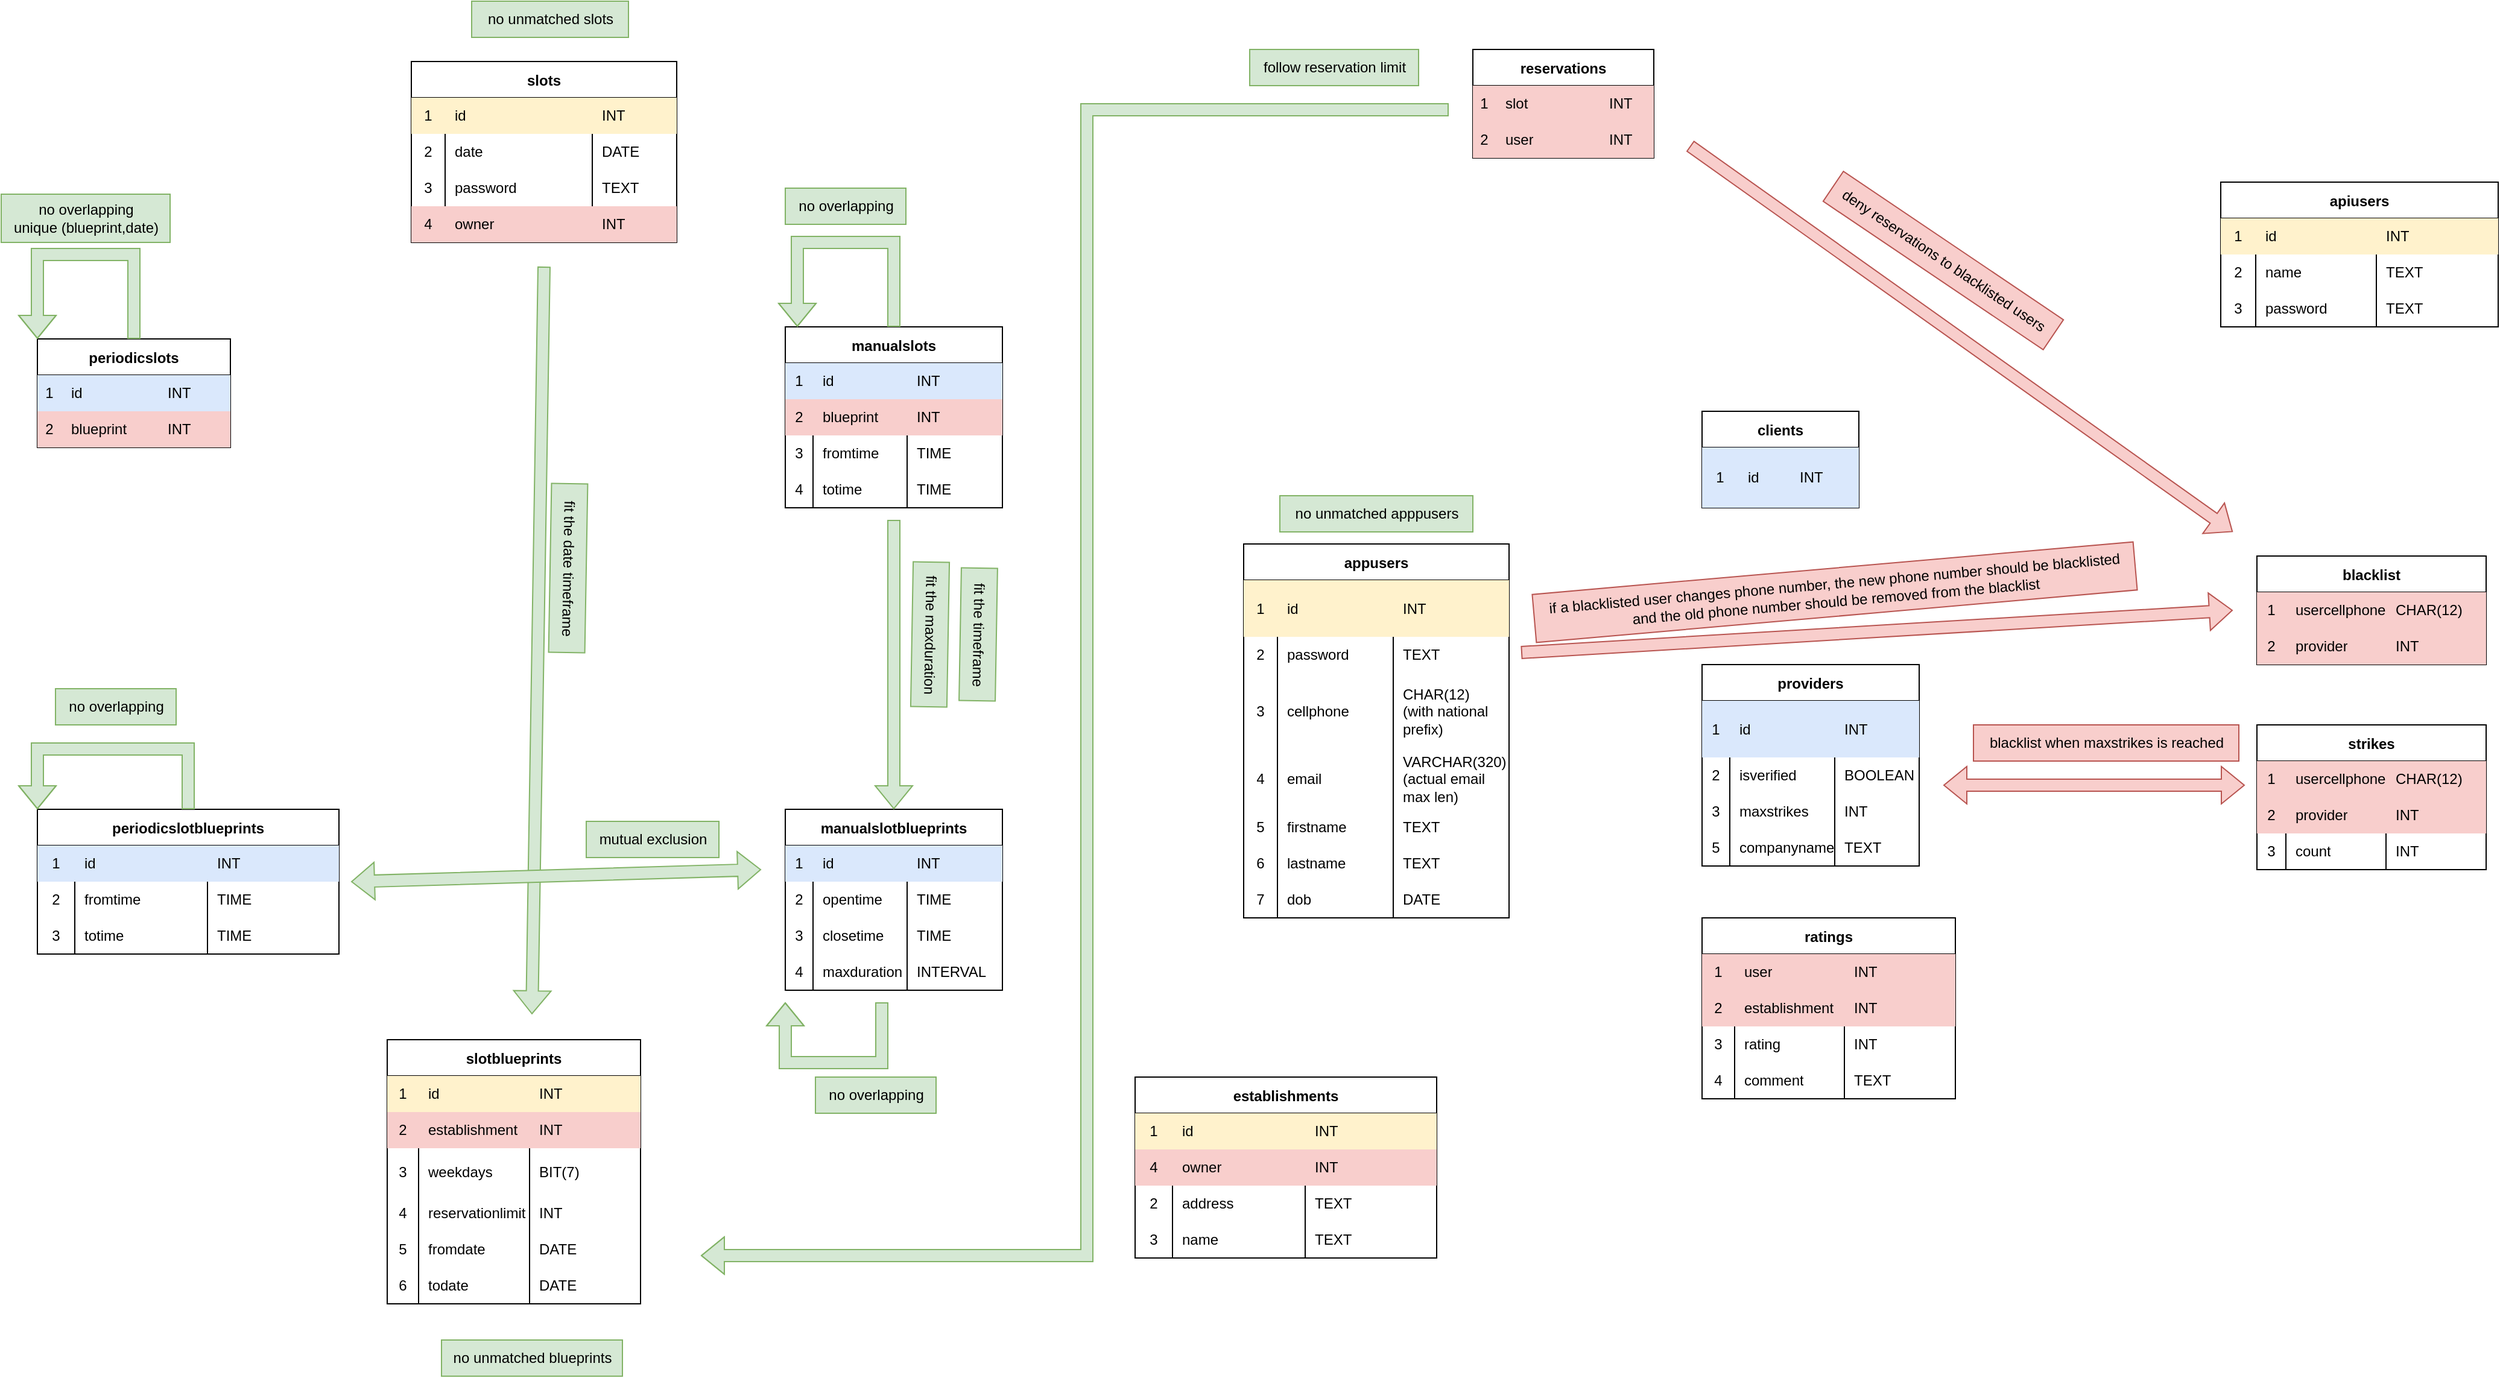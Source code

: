 <mxfile version="20.3.0" type="device"><diagram id="MFqtMXDh9N-7b9IdmwzD" name="Page-1"><mxGraphModel dx="3950" dy="1291" grid="1" gridSize="10" guides="1" tooltips="1" connect="1" arrows="1" fold="1" page="1" pageScale="1" pageWidth="1920" pageHeight="1200" math="0" shadow="0"><root><mxCell id="0"/><mxCell id="1" parent="0"/><mxCell id="uMW_TcSKmZ-UEczEdqZ4-3" value="periodicslots" style="shape=table;startSize=30;container=1;collapsible=0;childLayout=tableLayout;fixedRows=1;rowLines=0;fontStyle=1;" parent="1" vertex="1"><mxGeometry x="-820" y="760" width="160" height="90" as="geometry"/></mxCell><mxCell id="uMW_TcSKmZ-UEczEdqZ4-4" value="" style="shape=tableRow;horizontal=0;startSize=0;swimlaneHead=0;swimlaneBody=0;top=0;left=0;bottom=0;right=0;collapsible=0;dropTarget=0;fillColor=#dae8fc;points=[[0,0.5],[1,0.5]];portConstraint=eastwest;strokeColor=#6c8ebf;" parent="uMW_TcSKmZ-UEczEdqZ4-3" vertex="1"><mxGeometry y="30" width="160" height="30" as="geometry"/></mxCell><mxCell id="uMW_TcSKmZ-UEczEdqZ4-5" value="1" style="shape=partialRectangle;html=1;whiteSpace=wrap;connectable=0;fillColor=none;top=0;left=0;bottom=0;right=0;overflow=hidden;pointerEvents=1;" parent="uMW_TcSKmZ-UEczEdqZ4-4" vertex="1"><mxGeometry width="20" height="30" as="geometry"><mxRectangle width="20" height="30" as="alternateBounds"/></mxGeometry></mxCell><mxCell id="uMW_TcSKmZ-UEczEdqZ4-6" value="id" style="shape=partialRectangle;html=1;whiteSpace=wrap;connectable=0;fillColor=none;top=0;left=0;bottom=0;right=0;align=left;spacingLeft=6;overflow=hidden;" parent="uMW_TcSKmZ-UEczEdqZ4-4" vertex="1"><mxGeometry x="20" width="80" height="30" as="geometry"><mxRectangle width="80" height="30" as="alternateBounds"/></mxGeometry></mxCell><mxCell id="uMW_TcSKmZ-UEczEdqZ4-7" value="INT" style="shape=partialRectangle;html=1;whiteSpace=wrap;connectable=0;fillColor=none;top=0;left=0;bottom=0;right=0;align=left;spacingLeft=6;overflow=hidden;" parent="uMW_TcSKmZ-UEczEdqZ4-4" vertex="1"><mxGeometry x="100" width="60" height="30" as="geometry"><mxRectangle width="60" height="30" as="alternateBounds"/></mxGeometry></mxCell><mxCell id="uMW_TcSKmZ-UEczEdqZ4-8" value="" style="shape=tableRow;horizontal=0;startSize=0;swimlaneHead=0;swimlaneBody=0;top=0;left=0;bottom=0;right=0;collapsible=0;dropTarget=0;fillColor=#f8cecc;points=[[0,0.5],[1,0.5]];portConstraint=eastwest;strokeColor=#b85450;" parent="uMW_TcSKmZ-UEczEdqZ4-3" vertex="1"><mxGeometry y="60" width="160" height="30" as="geometry"/></mxCell><mxCell id="uMW_TcSKmZ-UEczEdqZ4-9" value="2" style="shape=partialRectangle;html=1;whiteSpace=wrap;connectable=0;fillColor=none;top=0;left=0;bottom=0;right=0;overflow=hidden;" parent="uMW_TcSKmZ-UEczEdqZ4-8" vertex="1"><mxGeometry width="20" height="30" as="geometry"><mxRectangle width="20" height="30" as="alternateBounds"/></mxGeometry></mxCell><mxCell id="uMW_TcSKmZ-UEczEdqZ4-10" value="blueprint" style="shape=partialRectangle;html=1;whiteSpace=wrap;connectable=0;fillColor=none;top=0;left=0;bottom=0;right=0;align=left;spacingLeft=6;overflow=hidden;" parent="uMW_TcSKmZ-UEczEdqZ4-8" vertex="1"><mxGeometry x="20" width="80" height="30" as="geometry"><mxRectangle width="80" height="30" as="alternateBounds"/></mxGeometry></mxCell><mxCell id="uMW_TcSKmZ-UEczEdqZ4-11" value="INT" style="shape=partialRectangle;html=1;whiteSpace=wrap;connectable=0;fillColor=none;top=0;left=0;bottom=0;right=0;align=left;spacingLeft=6;overflow=hidden;" parent="uMW_TcSKmZ-UEczEdqZ4-8" vertex="1"><mxGeometry x="100" width="60" height="30" as="geometry"><mxRectangle width="60" height="30" as="alternateBounds"/></mxGeometry></mxCell><mxCell id="uMW_TcSKmZ-UEczEdqZ4-12" value="manualslots" style="shape=table;startSize=30;container=1;collapsible=0;childLayout=tableLayout;fixedRows=1;rowLines=0;fontStyle=1;" parent="1" vertex="1"><mxGeometry x="-200" y="750" width="180" height="150" as="geometry"/></mxCell><mxCell id="uMW_TcSKmZ-UEczEdqZ4-13" value="" style="shape=tableRow;horizontal=0;startSize=0;swimlaneHead=0;swimlaneBody=0;top=0;left=0;bottom=0;right=0;collapsible=0;dropTarget=0;fillColor=#dae8fc;points=[[0,0.5],[1,0.5]];portConstraint=eastwest;strokeColor=#6c8ebf;" parent="uMW_TcSKmZ-UEczEdqZ4-12" vertex="1"><mxGeometry y="30" width="180" height="30" as="geometry"/></mxCell><mxCell id="uMW_TcSKmZ-UEczEdqZ4-14" value="1" style="shape=partialRectangle;html=1;whiteSpace=wrap;connectable=0;fillColor=none;top=0;left=0;bottom=0;right=0;overflow=hidden;pointerEvents=1;" parent="uMW_TcSKmZ-UEczEdqZ4-13" vertex="1"><mxGeometry width="23" height="30" as="geometry"><mxRectangle width="23" height="30" as="alternateBounds"/></mxGeometry></mxCell><mxCell id="uMW_TcSKmZ-UEczEdqZ4-15" value="id" style="shape=partialRectangle;html=1;whiteSpace=wrap;connectable=0;fillColor=none;top=0;left=0;bottom=0;right=0;align=left;spacingLeft=6;overflow=hidden;" parent="uMW_TcSKmZ-UEczEdqZ4-13" vertex="1"><mxGeometry x="23" width="78" height="30" as="geometry"><mxRectangle width="78" height="30" as="alternateBounds"/></mxGeometry></mxCell><mxCell id="uMW_TcSKmZ-UEczEdqZ4-16" value="INT" style="shape=partialRectangle;html=1;whiteSpace=wrap;connectable=0;fillColor=none;top=0;left=0;bottom=0;right=0;align=left;spacingLeft=6;overflow=hidden;" parent="uMW_TcSKmZ-UEczEdqZ4-13" vertex="1"><mxGeometry x="101" width="79" height="30" as="geometry"><mxRectangle width="79" height="30" as="alternateBounds"/></mxGeometry></mxCell><mxCell id="uMW_TcSKmZ-UEczEdqZ4-17" style="shape=tableRow;horizontal=0;startSize=0;swimlaneHead=0;swimlaneBody=0;top=0;left=0;bottom=0;right=0;collapsible=0;dropTarget=0;fillColor=#f8cecc;points=[[0,0.5],[1,0.5]];portConstraint=eastwest;strokeColor=#b85450;" parent="uMW_TcSKmZ-UEczEdqZ4-12" vertex="1"><mxGeometry y="60" width="180" height="30" as="geometry"/></mxCell><mxCell id="uMW_TcSKmZ-UEczEdqZ4-18" value="2" style="shape=partialRectangle;html=1;whiteSpace=wrap;connectable=0;fillColor=none;top=0;left=0;bottom=0;right=0;overflow=hidden;pointerEvents=1;" parent="uMW_TcSKmZ-UEczEdqZ4-17" vertex="1"><mxGeometry width="23" height="30" as="geometry"><mxRectangle width="23" height="30" as="alternateBounds"/></mxGeometry></mxCell><mxCell id="uMW_TcSKmZ-UEczEdqZ4-19" value="blueprint" style="shape=partialRectangle;html=1;whiteSpace=wrap;connectable=0;fillColor=none;top=0;left=0;bottom=0;right=0;align=left;spacingLeft=6;overflow=hidden;" parent="uMW_TcSKmZ-UEczEdqZ4-17" vertex="1"><mxGeometry x="23" width="78" height="30" as="geometry"><mxRectangle width="78" height="30" as="alternateBounds"/></mxGeometry></mxCell><mxCell id="uMW_TcSKmZ-UEczEdqZ4-20" value="INT" style="shape=partialRectangle;html=1;whiteSpace=wrap;connectable=0;fillColor=none;top=0;left=0;bottom=0;right=0;align=left;spacingLeft=6;overflow=hidden;" parent="uMW_TcSKmZ-UEczEdqZ4-17" vertex="1"><mxGeometry x="101" width="79" height="30" as="geometry"><mxRectangle width="79" height="30" as="alternateBounds"/></mxGeometry></mxCell><mxCell id="uMW_TcSKmZ-UEczEdqZ4-21" value="" style="shape=tableRow;horizontal=0;startSize=0;swimlaneHead=0;swimlaneBody=0;top=0;left=0;bottom=0;right=0;collapsible=0;dropTarget=0;fillColor=none;points=[[0,0.5],[1,0.5]];portConstraint=eastwest;" parent="uMW_TcSKmZ-UEczEdqZ4-12" vertex="1"><mxGeometry y="90" width="180" height="30" as="geometry"/></mxCell><mxCell id="uMW_TcSKmZ-UEczEdqZ4-22" value="3" style="shape=partialRectangle;html=1;whiteSpace=wrap;connectable=0;fillColor=none;top=0;left=0;bottom=0;right=0;overflow=hidden;" parent="uMW_TcSKmZ-UEczEdqZ4-21" vertex="1"><mxGeometry width="23" height="30" as="geometry"><mxRectangle width="23" height="30" as="alternateBounds"/></mxGeometry></mxCell><mxCell id="uMW_TcSKmZ-UEczEdqZ4-23" value="fromtime" style="shape=partialRectangle;html=1;whiteSpace=wrap;connectable=0;fillColor=none;top=0;left=0;bottom=0;right=0;align=left;spacingLeft=6;overflow=hidden;" parent="uMW_TcSKmZ-UEczEdqZ4-21" vertex="1"><mxGeometry x="23" width="78" height="30" as="geometry"><mxRectangle width="78" height="30" as="alternateBounds"/></mxGeometry></mxCell><mxCell id="uMW_TcSKmZ-UEczEdqZ4-24" value="TIME" style="shape=partialRectangle;html=1;whiteSpace=wrap;connectable=0;fillColor=none;top=0;left=0;bottom=0;right=0;align=left;spacingLeft=6;overflow=hidden;" parent="uMW_TcSKmZ-UEczEdqZ4-21" vertex="1"><mxGeometry x="101" width="79" height="30" as="geometry"><mxRectangle width="79" height="30" as="alternateBounds"/></mxGeometry></mxCell><mxCell id="uMW_TcSKmZ-UEczEdqZ4-25" value="" style="shape=tableRow;horizontal=0;startSize=0;swimlaneHead=0;swimlaneBody=0;top=0;left=0;bottom=0;right=0;collapsible=0;dropTarget=0;fillColor=none;points=[[0,0.5],[1,0.5]];portConstraint=eastwest;" parent="uMW_TcSKmZ-UEczEdqZ4-12" vertex="1"><mxGeometry y="120" width="180" height="30" as="geometry"/></mxCell><mxCell id="uMW_TcSKmZ-UEczEdqZ4-26" value="4" style="shape=partialRectangle;html=1;whiteSpace=wrap;connectable=0;fillColor=none;top=0;left=0;bottom=0;right=0;overflow=hidden;" parent="uMW_TcSKmZ-UEczEdqZ4-25" vertex="1"><mxGeometry width="23" height="30" as="geometry"><mxRectangle width="23" height="30" as="alternateBounds"/></mxGeometry></mxCell><mxCell id="uMW_TcSKmZ-UEczEdqZ4-27" value="totime" style="shape=partialRectangle;html=1;whiteSpace=wrap;connectable=0;fillColor=none;top=0;left=0;bottom=0;right=0;align=left;spacingLeft=6;overflow=hidden;" parent="uMW_TcSKmZ-UEczEdqZ4-25" vertex="1"><mxGeometry x="23" width="78" height="30" as="geometry"><mxRectangle width="78" height="30" as="alternateBounds"/></mxGeometry></mxCell><mxCell id="uMW_TcSKmZ-UEczEdqZ4-28" value="TIME" style="shape=partialRectangle;html=1;whiteSpace=wrap;connectable=0;fillColor=none;top=0;left=0;bottom=0;right=0;align=left;spacingLeft=6;overflow=hidden;" parent="uMW_TcSKmZ-UEczEdqZ4-25" vertex="1"><mxGeometry x="101" width="79" height="30" as="geometry"><mxRectangle width="79" height="30" as="alternateBounds"/></mxGeometry></mxCell><mxCell id="uMW_TcSKmZ-UEczEdqZ4-29" value="apiusers" style="shape=table;startSize=30;container=1;collapsible=0;childLayout=tableLayout;fixedRows=1;rowLines=0;fontStyle=1;" parent="1" vertex="1"><mxGeometry x="990" y="630" width="230" height="120" as="geometry"/></mxCell><mxCell id="uMW_TcSKmZ-UEczEdqZ4-30" value="" style="shape=tableRow;horizontal=0;startSize=0;swimlaneHead=0;swimlaneBody=0;top=0;left=0;bottom=0;right=0;collapsible=0;dropTarget=0;fillColor=#fff2cc;points=[[0,0.5],[1,0.5]];portConstraint=eastwest;strokeColor=#d6b656;" parent="uMW_TcSKmZ-UEczEdqZ4-29" vertex="1"><mxGeometry y="30" width="230" height="30" as="geometry"/></mxCell><mxCell id="uMW_TcSKmZ-UEczEdqZ4-31" value="1" style="shape=partialRectangle;html=1;whiteSpace=wrap;connectable=0;fillColor=none;top=0;left=0;bottom=0;right=0;overflow=hidden;pointerEvents=1;" parent="uMW_TcSKmZ-UEczEdqZ4-30" vertex="1"><mxGeometry width="29" height="30" as="geometry"><mxRectangle width="29" height="30" as="alternateBounds"/></mxGeometry></mxCell><mxCell id="uMW_TcSKmZ-UEczEdqZ4-32" value="id" style="shape=partialRectangle;html=1;whiteSpace=wrap;connectable=0;fillColor=none;top=0;left=0;bottom=0;right=0;align=left;spacingLeft=6;overflow=hidden;" parent="uMW_TcSKmZ-UEczEdqZ4-30" vertex="1"><mxGeometry x="29" width="100" height="30" as="geometry"><mxRectangle width="100" height="30" as="alternateBounds"/></mxGeometry></mxCell><mxCell id="uMW_TcSKmZ-UEczEdqZ4-33" value="INT" style="shape=partialRectangle;html=1;whiteSpace=wrap;connectable=0;fillColor=none;top=0;left=0;bottom=0;right=0;align=left;spacingLeft=6;overflow=hidden;" parent="uMW_TcSKmZ-UEczEdqZ4-30" vertex="1"><mxGeometry x="129" width="101" height="30" as="geometry"><mxRectangle width="101" height="30" as="alternateBounds"/></mxGeometry></mxCell><mxCell id="uMW_TcSKmZ-UEczEdqZ4-34" style="shape=tableRow;horizontal=0;startSize=0;swimlaneHead=0;swimlaneBody=0;top=0;left=0;bottom=0;right=0;collapsible=0;dropTarget=0;fillColor=none;points=[[0,0.5],[1,0.5]];portConstraint=eastwest;" parent="uMW_TcSKmZ-UEczEdqZ4-29" vertex="1"><mxGeometry y="60" width="230" height="30" as="geometry"/></mxCell><mxCell id="uMW_TcSKmZ-UEczEdqZ4-35" value="2" style="shape=partialRectangle;html=1;whiteSpace=wrap;connectable=0;fillColor=none;top=0;left=0;bottom=0;right=0;overflow=hidden;pointerEvents=1;" parent="uMW_TcSKmZ-UEczEdqZ4-34" vertex="1"><mxGeometry width="29" height="30" as="geometry"><mxRectangle width="29" height="30" as="alternateBounds"/></mxGeometry></mxCell><mxCell id="uMW_TcSKmZ-UEczEdqZ4-36" value="name" style="shape=partialRectangle;html=1;whiteSpace=wrap;connectable=0;fillColor=none;top=0;left=0;bottom=0;right=0;align=left;spacingLeft=6;overflow=hidden;" parent="uMW_TcSKmZ-UEczEdqZ4-34" vertex="1"><mxGeometry x="29" width="100" height="30" as="geometry"><mxRectangle width="100" height="30" as="alternateBounds"/></mxGeometry></mxCell><mxCell id="uMW_TcSKmZ-UEczEdqZ4-37" value="TEXT" style="shape=partialRectangle;html=1;whiteSpace=wrap;connectable=0;fillColor=none;top=0;left=0;bottom=0;right=0;align=left;spacingLeft=6;overflow=hidden;" parent="uMW_TcSKmZ-UEczEdqZ4-34" vertex="1"><mxGeometry x="129" width="101" height="30" as="geometry"><mxRectangle width="101" height="30" as="alternateBounds"/></mxGeometry></mxCell><mxCell id="uMW_TcSKmZ-UEczEdqZ4-38" style="shape=tableRow;horizontal=0;startSize=0;swimlaneHead=0;swimlaneBody=0;top=0;left=0;bottom=0;right=0;collapsible=0;dropTarget=0;fillColor=none;points=[[0,0.5],[1,0.5]];portConstraint=eastwest;" parent="uMW_TcSKmZ-UEczEdqZ4-29" vertex="1"><mxGeometry y="90" width="230" height="30" as="geometry"/></mxCell><mxCell id="uMW_TcSKmZ-UEczEdqZ4-39" value="3" style="shape=partialRectangle;html=1;whiteSpace=wrap;connectable=0;fillColor=none;top=0;left=0;bottom=0;right=0;overflow=hidden;pointerEvents=1;" parent="uMW_TcSKmZ-UEczEdqZ4-38" vertex="1"><mxGeometry width="29" height="30" as="geometry"><mxRectangle width="29" height="30" as="alternateBounds"/></mxGeometry></mxCell><mxCell id="uMW_TcSKmZ-UEczEdqZ4-40" value="password" style="shape=partialRectangle;html=1;whiteSpace=wrap;connectable=0;fillColor=none;top=0;left=0;bottom=0;right=0;align=left;spacingLeft=6;overflow=hidden;" parent="uMW_TcSKmZ-UEczEdqZ4-38" vertex="1"><mxGeometry x="29" width="100" height="30" as="geometry"><mxRectangle width="100" height="30" as="alternateBounds"/></mxGeometry></mxCell><mxCell id="uMW_TcSKmZ-UEczEdqZ4-41" value="TEXT" style="shape=partialRectangle;html=1;whiteSpace=wrap;connectable=0;fillColor=none;top=0;left=0;bottom=0;right=0;align=left;spacingLeft=6;overflow=hidden;" parent="uMW_TcSKmZ-UEczEdqZ4-38" vertex="1"><mxGeometry x="129" width="101" height="30" as="geometry"><mxRectangle width="101" height="30" as="alternateBounds"/></mxGeometry></mxCell><mxCell id="uMW_TcSKmZ-UEczEdqZ4-42" value="appusers" style="shape=table;startSize=30;container=1;collapsible=0;childLayout=tableLayout;fixedRows=1;rowLines=0;fontStyle=1;" parent="1" vertex="1"><mxGeometry x="180" y="930" width="220" height="310" as="geometry"/></mxCell><mxCell id="uMW_TcSKmZ-UEczEdqZ4-43" value="" style="shape=tableRow;horizontal=0;startSize=0;swimlaneHead=0;swimlaneBody=0;top=0;left=0;bottom=0;right=0;collapsible=0;dropTarget=0;fillColor=#fff2cc;points=[[0,0.5],[1,0.5]];portConstraint=eastwest;strokeColor=#d6b656;" parent="uMW_TcSKmZ-UEczEdqZ4-42" vertex="1"><mxGeometry y="30" width="220" height="47" as="geometry"/></mxCell><mxCell id="uMW_TcSKmZ-UEczEdqZ4-44" value="1" style="shape=partialRectangle;html=1;whiteSpace=wrap;connectable=0;fillColor=none;top=0;left=0;bottom=0;right=0;overflow=hidden;pointerEvents=1;" parent="uMW_TcSKmZ-UEczEdqZ4-43" vertex="1"><mxGeometry width="28" height="47" as="geometry"><mxRectangle width="28" height="47" as="alternateBounds"/></mxGeometry></mxCell><mxCell id="uMW_TcSKmZ-UEczEdqZ4-45" value="id" style="shape=partialRectangle;html=1;whiteSpace=wrap;connectable=0;fillColor=none;top=0;left=0;bottom=0;right=0;align=left;spacingLeft=6;overflow=hidden;" parent="uMW_TcSKmZ-UEczEdqZ4-43" vertex="1"><mxGeometry x="28" width="96" height="47" as="geometry"><mxRectangle width="96" height="47" as="alternateBounds"/></mxGeometry></mxCell><mxCell id="uMW_TcSKmZ-UEczEdqZ4-46" value="INT" style="shape=partialRectangle;html=1;whiteSpace=wrap;connectable=0;fillColor=none;top=0;left=0;bottom=0;right=0;align=left;spacingLeft=6;overflow=hidden;" parent="uMW_TcSKmZ-UEczEdqZ4-43" vertex="1"><mxGeometry x="124" width="96" height="47" as="geometry"><mxRectangle width="96" height="47" as="alternateBounds"/></mxGeometry></mxCell><mxCell id="uMW_TcSKmZ-UEczEdqZ4-47" style="shape=tableRow;horizontal=0;startSize=0;swimlaneHead=0;swimlaneBody=0;top=0;left=0;bottom=0;right=0;collapsible=0;dropTarget=0;fillColor=none;points=[[0,0.5],[1,0.5]];portConstraint=eastwest;" parent="uMW_TcSKmZ-UEczEdqZ4-42" vertex="1"><mxGeometry y="77" width="220" height="30" as="geometry"/></mxCell><mxCell id="uMW_TcSKmZ-UEczEdqZ4-48" value="2" style="shape=partialRectangle;html=1;whiteSpace=wrap;connectable=0;fillColor=none;top=0;left=0;bottom=0;right=0;overflow=hidden;pointerEvents=1;" parent="uMW_TcSKmZ-UEczEdqZ4-47" vertex="1"><mxGeometry width="28" height="30" as="geometry"><mxRectangle width="28" height="30" as="alternateBounds"/></mxGeometry></mxCell><mxCell id="uMW_TcSKmZ-UEczEdqZ4-49" value="password" style="shape=partialRectangle;html=1;whiteSpace=wrap;connectable=0;fillColor=none;top=0;left=0;bottom=0;right=0;align=left;spacingLeft=6;overflow=hidden;" parent="uMW_TcSKmZ-UEczEdqZ4-47" vertex="1"><mxGeometry x="28" width="96" height="30" as="geometry"><mxRectangle width="96" height="30" as="alternateBounds"/></mxGeometry></mxCell><mxCell id="uMW_TcSKmZ-UEczEdqZ4-50" value="TEXT" style="shape=partialRectangle;html=1;whiteSpace=wrap;connectable=0;fillColor=none;top=0;left=0;bottom=0;right=0;align=left;spacingLeft=6;overflow=hidden;" parent="uMW_TcSKmZ-UEczEdqZ4-47" vertex="1"><mxGeometry x="124" width="96" height="30" as="geometry"><mxRectangle width="96" height="30" as="alternateBounds"/></mxGeometry></mxCell><mxCell id="uMW_TcSKmZ-UEczEdqZ4-51" style="shape=tableRow;horizontal=0;startSize=0;swimlaneHead=0;swimlaneBody=0;top=0;left=0;bottom=0;right=0;collapsible=0;dropTarget=0;fillColor=none;points=[[0,0.5],[1,0.5]];portConstraint=eastwest;" parent="uMW_TcSKmZ-UEczEdqZ4-42" vertex="1"><mxGeometry y="107" width="220" height="63" as="geometry"/></mxCell><mxCell id="uMW_TcSKmZ-UEczEdqZ4-52" value="3" style="shape=partialRectangle;html=1;whiteSpace=wrap;connectable=0;fillColor=none;top=0;left=0;bottom=0;right=0;overflow=hidden;pointerEvents=1;" parent="uMW_TcSKmZ-UEczEdqZ4-51" vertex="1"><mxGeometry width="28" height="63" as="geometry"><mxRectangle width="28" height="63" as="alternateBounds"/></mxGeometry></mxCell><mxCell id="uMW_TcSKmZ-UEczEdqZ4-53" value="cellphone" style="shape=partialRectangle;html=1;whiteSpace=wrap;connectable=0;fillColor=none;top=0;left=0;bottom=0;right=0;align=left;spacingLeft=6;overflow=hidden;" parent="uMW_TcSKmZ-UEczEdqZ4-51" vertex="1"><mxGeometry x="28" width="96" height="63" as="geometry"><mxRectangle width="96" height="63" as="alternateBounds"/></mxGeometry></mxCell><mxCell id="uMW_TcSKmZ-UEczEdqZ4-54" value="CHAR(12)&lt;br&gt;(with national prefix)" style="shape=partialRectangle;html=1;whiteSpace=wrap;connectable=0;fillColor=none;top=0;left=0;bottom=0;right=0;align=left;spacingLeft=6;overflow=hidden;" parent="uMW_TcSKmZ-UEczEdqZ4-51" vertex="1"><mxGeometry x="124" width="96" height="63" as="geometry"><mxRectangle width="96" height="63" as="alternateBounds"/></mxGeometry></mxCell><mxCell id="uMW_TcSKmZ-UEczEdqZ4-55" style="shape=tableRow;horizontal=0;startSize=0;swimlaneHead=0;swimlaneBody=0;top=0;left=0;bottom=0;right=0;collapsible=0;dropTarget=0;fillColor=none;points=[[0,0.5],[1,0.5]];portConstraint=eastwest;" parent="uMW_TcSKmZ-UEczEdqZ4-42" vertex="1"><mxGeometry y="170" width="220" height="50" as="geometry"/></mxCell><mxCell id="uMW_TcSKmZ-UEczEdqZ4-56" value="4" style="shape=partialRectangle;html=1;whiteSpace=wrap;connectable=0;fillColor=none;top=0;left=0;bottom=0;right=0;overflow=hidden;pointerEvents=1;" parent="uMW_TcSKmZ-UEczEdqZ4-55" vertex="1"><mxGeometry width="28" height="50" as="geometry"><mxRectangle width="28" height="50" as="alternateBounds"/></mxGeometry></mxCell><mxCell id="uMW_TcSKmZ-UEczEdqZ4-57" value="email" style="shape=partialRectangle;html=1;whiteSpace=wrap;connectable=0;fillColor=none;top=0;left=0;bottom=0;right=0;align=left;spacingLeft=6;overflow=hidden;" parent="uMW_TcSKmZ-UEczEdqZ4-55" vertex="1"><mxGeometry x="28" width="96" height="50" as="geometry"><mxRectangle width="96" height="50" as="alternateBounds"/></mxGeometry></mxCell><mxCell id="uMW_TcSKmZ-UEczEdqZ4-58" value="VARCHAR(320)&lt;br&gt;(actual email max len)" style="shape=partialRectangle;html=1;whiteSpace=wrap;connectable=0;fillColor=none;top=0;left=0;bottom=0;right=0;align=left;spacingLeft=6;overflow=hidden;" parent="uMW_TcSKmZ-UEczEdqZ4-55" vertex="1"><mxGeometry x="124" width="96" height="50" as="geometry"><mxRectangle width="96" height="50" as="alternateBounds"/></mxGeometry></mxCell><mxCell id="uMW_TcSKmZ-UEczEdqZ4-59" style="shape=tableRow;horizontal=0;startSize=0;swimlaneHead=0;swimlaneBody=0;top=0;left=0;bottom=0;right=0;collapsible=0;dropTarget=0;fillColor=none;points=[[0,0.5],[1,0.5]];portConstraint=eastwest;" parent="uMW_TcSKmZ-UEczEdqZ4-42" vertex="1"><mxGeometry y="220" width="220" height="30" as="geometry"/></mxCell><mxCell id="uMW_TcSKmZ-UEczEdqZ4-60" value="5" style="shape=partialRectangle;html=1;whiteSpace=wrap;connectable=0;fillColor=none;top=0;left=0;bottom=0;right=0;overflow=hidden;pointerEvents=1;" parent="uMW_TcSKmZ-UEczEdqZ4-59" vertex="1"><mxGeometry width="28" height="30" as="geometry"><mxRectangle width="28" height="30" as="alternateBounds"/></mxGeometry></mxCell><mxCell id="uMW_TcSKmZ-UEczEdqZ4-61" value="firstname" style="shape=partialRectangle;html=1;whiteSpace=wrap;connectable=0;fillColor=none;top=0;left=0;bottom=0;right=0;align=left;spacingLeft=6;overflow=hidden;" parent="uMW_TcSKmZ-UEczEdqZ4-59" vertex="1"><mxGeometry x="28" width="96" height="30" as="geometry"><mxRectangle width="96" height="30" as="alternateBounds"/></mxGeometry></mxCell><mxCell id="uMW_TcSKmZ-UEczEdqZ4-62" value="TEXT" style="shape=partialRectangle;html=1;whiteSpace=wrap;connectable=0;fillColor=none;top=0;left=0;bottom=0;right=0;align=left;spacingLeft=6;overflow=hidden;" parent="uMW_TcSKmZ-UEczEdqZ4-59" vertex="1"><mxGeometry x="124" width="96" height="30" as="geometry"><mxRectangle width="96" height="30" as="alternateBounds"/></mxGeometry></mxCell><mxCell id="uMW_TcSKmZ-UEczEdqZ4-63" style="shape=tableRow;horizontal=0;startSize=0;swimlaneHead=0;swimlaneBody=0;top=0;left=0;bottom=0;right=0;collapsible=0;dropTarget=0;fillColor=none;points=[[0,0.5],[1,0.5]];portConstraint=eastwest;" parent="uMW_TcSKmZ-UEczEdqZ4-42" vertex="1"><mxGeometry y="250" width="220" height="30" as="geometry"/></mxCell><mxCell id="uMW_TcSKmZ-UEczEdqZ4-64" value="6" style="shape=partialRectangle;html=1;whiteSpace=wrap;connectable=0;fillColor=none;top=0;left=0;bottom=0;right=0;overflow=hidden;pointerEvents=1;" parent="uMW_TcSKmZ-UEczEdqZ4-63" vertex="1"><mxGeometry width="28" height="30" as="geometry"><mxRectangle width="28" height="30" as="alternateBounds"/></mxGeometry></mxCell><mxCell id="uMW_TcSKmZ-UEczEdqZ4-65" value="lastname" style="shape=partialRectangle;html=1;whiteSpace=wrap;connectable=0;fillColor=none;top=0;left=0;bottom=0;right=0;align=left;spacingLeft=6;overflow=hidden;" parent="uMW_TcSKmZ-UEczEdqZ4-63" vertex="1"><mxGeometry x="28" width="96" height="30" as="geometry"><mxRectangle width="96" height="30" as="alternateBounds"/></mxGeometry></mxCell><mxCell id="uMW_TcSKmZ-UEczEdqZ4-66" value="TEXT" style="shape=partialRectangle;html=1;whiteSpace=wrap;connectable=0;fillColor=none;top=0;left=0;bottom=0;right=0;align=left;spacingLeft=6;overflow=hidden;" parent="uMW_TcSKmZ-UEczEdqZ4-63" vertex="1"><mxGeometry x="124" width="96" height="30" as="geometry"><mxRectangle width="96" height="30" as="alternateBounds"/></mxGeometry></mxCell><mxCell id="uMW_TcSKmZ-UEczEdqZ4-67" style="shape=tableRow;horizontal=0;startSize=0;swimlaneHead=0;swimlaneBody=0;top=0;left=0;bottom=0;right=0;collapsible=0;dropTarget=0;fillColor=none;points=[[0,0.5],[1,0.5]];portConstraint=eastwest;" parent="uMW_TcSKmZ-UEczEdqZ4-42" vertex="1"><mxGeometry y="280" width="220" height="30" as="geometry"/></mxCell><mxCell id="uMW_TcSKmZ-UEczEdqZ4-68" value="7" style="shape=partialRectangle;html=1;whiteSpace=wrap;connectable=0;fillColor=none;top=0;left=0;bottom=0;right=0;overflow=hidden;pointerEvents=1;" parent="uMW_TcSKmZ-UEczEdqZ4-67" vertex="1"><mxGeometry width="28" height="30" as="geometry"><mxRectangle width="28" height="30" as="alternateBounds"/></mxGeometry></mxCell><mxCell id="uMW_TcSKmZ-UEczEdqZ4-69" value="dob" style="shape=partialRectangle;html=1;whiteSpace=wrap;connectable=0;fillColor=none;top=0;left=0;bottom=0;right=0;align=left;spacingLeft=6;overflow=hidden;" parent="uMW_TcSKmZ-UEczEdqZ4-67" vertex="1"><mxGeometry x="28" width="96" height="30" as="geometry"><mxRectangle width="96" height="30" as="alternateBounds"/></mxGeometry></mxCell><mxCell id="uMW_TcSKmZ-UEczEdqZ4-70" value="DATE" style="shape=partialRectangle;html=1;whiteSpace=wrap;connectable=0;fillColor=none;top=0;left=0;bottom=0;right=0;align=left;spacingLeft=6;overflow=hidden;" parent="uMW_TcSKmZ-UEczEdqZ4-67" vertex="1"><mxGeometry x="124" width="96" height="30" as="geometry"><mxRectangle width="96" height="30" as="alternateBounds"/></mxGeometry></mxCell><mxCell id="uMW_TcSKmZ-UEczEdqZ4-71" value="slots" style="shape=table;startSize=30;container=1;collapsible=0;childLayout=tableLayout;fixedRows=1;rowLines=0;fontStyle=1;" parent="1" vertex="1"><mxGeometry x="-510" y="530" width="220" height="150" as="geometry"/></mxCell><mxCell id="uMW_TcSKmZ-UEczEdqZ4-72" value="" style="shape=tableRow;horizontal=0;startSize=0;swimlaneHead=0;swimlaneBody=0;top=0;left=0;bottom=0;right=0;collapsible=0;dropTarget=0;fillColor=#fff2cc;points=[[0,0.5],[1,0.5]];portConstraint=eastwest;strokeColor=#d6b656;" parent="uMW_TcSKmZ-UEczEdqZ4-71" vertex="1"><mxGeometry y="30" width="220" height="30" as="geometry"/></mxCell><mxCell id="uMW_TcSKmZ-UEczEdqZ4-73" value="1" style="shape=partialRectangle;html=1;whiteSpace=wrap;connectable=0;fillColor=none;top=0;left=0;bottom=0;right=0;overflow=hidden;pointerEvents=1;" parent="uMW_TcSKmZ-UEczEdqZ4-72" vertex="1"><mxGeometry width="28" height="30" as="geometry"><mxRectangle width="28" height="30" as="alternateBounds"/></mxGeometry></mxCell><mxCell id="uMW_TcSKmZ-UEczEdqZ4-74" value="id" style="shape=partialRectangle;html=1;whiteSpace=wrap;connectable=0;fillColor=none;top=0;left=0;bottom=0;right=0;align=left;spacingLeft=6;overflow=hidden;" parent="uMW_TcSKmZ-UEczEdqZ4-72" vertex="1"><mxGeometry x="28" width="122" height="30" as="geometry"><mxRectangle width="122" height="30" as="alternateBounds"/></mxGeometry></mxCell><mxCell id="uMW_TcSKmZ-UEczEdqZ4-75" value="INT" style="shape=partialRectangle;html=1;whiteSpace=wrap;connectable=0;fillColor=none;top=0;left=0;bottom=0;right=0;align=left;spacingLeft=6;overflow=hidden;" parent="uMW_TcSKmZ-UEczEdqZ4-72" vertex="1"><mxGeometry x="150" width="70" height="30" as="geometry"><mxRectangle width="70" height="30" as="alternateBounds"/></mxGeometry></mxCell><mxCell id="uMW_TcSKmZ-UEczEdqZ4-76" style="shape=tableRow;horizontal=0;startSize=0;swimlaneHead=0;swimlaneBody=0;top=0;left=0;bottom=0;right=0;collapsible=0;dropTarget=0;fillColor=none;points=[[0,0.5],[1,0.5]];portConstraint=eastwest;strokeColor=#d6b656;" parent="uMW_TcSKmZ-UEczEdqZ4-71" vertex="1"><mxGeometry y="60" width="220" height="30" as="geometry"/></mxCell><mxCell id="uMW_TcSKmZ-UEczEdqZ4-77" value="2" style="shape=partialRectangle;html=1;whiteSpace=wrap;connectable=0;fillColor=none;top=0;left=0;bottom=0;right=0;overflow=hidden;pointerEvents=1;" parent="uMW_TcSKmZ-UEczEdqZ4-76" vertex="1"><mxGeometry width="28" height="30" as="geometry"><mxRectangle width="28" height="30" as="alternateBounds"/></mxGeometry></mxCell><mxCell id="uMW_TcSKmZ-UEczEdqZ4-78" value="date" style="shape=partialRectangle;html=1;whiteSpace=wrap;connectable=0;fillColor=none;top=0;left=0;bottom=0;right=0;align=left;spacingLeft=6;overflow=hidden;" parent="uMW_TcSKmZ-UEczEdqZ4-76" vertex="1"><mxGeometry x="28" width="122" height="30" as="geometry"><mxRectangle width="122" height="30" as="alternateBounds"/></mxGeometry></mxCell><mxCell id="uMW_TcSKmZ-UEczEdqZ4-79" value="DATE" style="shape=partialRectangle;html=1;whiteSpace=wrap;connectable=0;fillColor=none;top=0;left=0;bottom=0;right=0;align=left;spacingLeft=6;overflow=hidden;" parent="uMW_TcSKmZ-UEczEdqZ4-76" vertex="1"><mxGeometry x="150" width="70" height="30" as="geometry"><mxRectangle width="70" height="30" as="alternateBounds"/></mxGeometry></mxCell><mxCell id="uMW_TcSKmZ-UEczEdqZ4-80" style="shape=tableRow;horizontal=0;startSize=0;swimlaneHead=0;swimlaneBody=0;top=0;left=0;bottom=0;right=0;collapsible=0;dropTarget=0;fillColor=none;points=[[0,0.5],[1,0.5]];portConstraint=eastwest;strokeColor=#d6b656;" parent="uMW_TcSKmZ-UEczEdqZ4-71" vertex="1"><mxGeometry y="90" width="220" height="30" as="geometry"/></mxCell><mxCell id="uMW_TcSKmZ-UEczEdqZ4-81" value="3" style="shape=partialRectangle;html=1;whiteSpace=wrap;connectable=0;fillColor=none;top=0;left=0;bottom=0;right=0;overflow=hidden;pointerEvents=1;" parent="uMW_TcSKmZ-UEczEdqZ4-80" vertex="1"><mxGeometry width="28" height="30" as="geometry"><mxRectangle width="28" height="30" as="alternateBounds"/></mxGeometry></mxCell><mxCell id="uMW_TcSKmZ-UEczEdqZ4-82" value="password" style="shape=partialRectangle;html=1;whiteSpace=wrap;connectable=0;fillColor=none;top=0;left=0;bottom=0;right=0;align=left;spacingLeft=6;overflow=hidden;" parent="uMW_TcSKmZ-UEczEdqZ4-80" vertex="1"><mxGeometry x="28" width="122" height="30" as="geometry"><mxRectangle width="122" height="30" as="alternateBounds"/></mxGeometry></mxCell><mxCell id="uMW_TcSKmZ-UEczEdqZ4-83" value="TEXT" style="shape=partialRectangle;html=1;whiteSpace=wrap;connectable=0;fillColor=none;top=0;left=0;bottom=0;right=0;align=left;spacingLeft=6;overflow=hidden;" parent="uMW_TcSKmZ-UEczEdqZ4-80" vertex="1"><mxGeometry x="150" width="70" height="30" as="geometry"><mxRectangle width="70" height="30" as="alternateBounds"/></mxGeometry></mxCell><mxCell id="uMW_TcSKmZ-UEczEdqZ4-84" style="shape=tableRow;horizontal=0;startSize=0;swimlaneHead=0;swimlaneBody=0;top=0;left=0;bottom=0;right=0;collapsible=0;dropTarget=0;fillColor=#f8cecc;points=[[0,0.5],[1,0.5]];portConstraint=eastwest;strokeColor=#b85450;" parent="uMW_TcSKmZ-UEczEdqZ4-71" vertex="1"><mxGeometry y="120" width="220" height="30" as="geometry"/></mxCell><mxCell id="uMW_TcSKmZ-UEczEdqZ4-85" value="4" style="shape=partialRectangle;html=1;whiteSpace=wrap;connectable=0;fillColor=none;top=0;left=0;bottom=0;right=0;overflow=hidden;pointerEvents=1;" parent="uMW_TcSKmZ-UEczEdqZ4-84" vertex="1"><mxGeometry width="28" height="30" as="geometry"><mxRectangle width="28" height="30" as="alternateBounds"/></mxGeometry></mxCell><mxCell id="uMW_TcSKmZ-UEczEdqZ4-86" value="owner" style="shape=partialRectangle;html=1;whiteSpace=wrap;connectable=0;fillColor=none;top=0;left=0;bottom=0;right=0;align=left;spacingLeft=6;overflow=hidden;" parent="uMW_TcSKmZ-UEczEdqZ4-84" vertex="1"><mxGeometry x="28" width="122" height="30" as="geometry"><mxRectangle width="122" height="30" as="alternateBounds"/></mxGeometry></mxCell><mxCell id="uMW_TcSKmZ-UEczEdqZ4-87" value="INT" style="shape=partialRectangle;html=1;whiteSpace=wrap;connectable=0;fillColor=none;top=0;left=0;bottom=0;right=0;align=left;spacingLeft=6;overflow=hidden;" parent="uMW_TcSKmZ-UEczEdqZ4-84" vertex="1"><mxGeometry x="150" width="70" height="30" as="geometry"><mxRectangle width="70" height="30" as="alternateBounds"/></mxGeometry></mxCell><mxCell id="uMW_TcSKmZ-UEczEdqZ4-88" value="reservations" style="shape=table;startSize=30;container=1;collapsible=0;childLayout=tableLayout;fixedRows=1;rowLines=0;fontStyle=1;" parent="1" vertex="1"><mxGeometry x="370" y="520" width="150" height="90" as="geometry"/></mxCell><mxCell id="uMW_TcSKmZ-UEczEdqZ4-89" style="shape=tableRow;horizontal=0;startSize=0;swimlaneHead=0;swimlaneBody=0;top=0;left=0;bottom=0;right=0;collapsible=0;dropTarget=0;fillColor=#f8cecc;points=[[0,0.5],[1,0.5]];portConstraint=eastwest;strokeColor=#b85450;" parent="uMW_TcSKmZ-UEczEdqZ4-88" vertex="1"><mxGeometry y="30" width="150" height="30" as="geometry"/></mxCell><mxCell id="uMW_TcSKmZ-UEczEdqZ4-90" value="1" style="shape=partialRectangle;html=1;whiteSpace=wrap;connectable=0;fillColor=none;top=0;left=0;bottom=0;right=0;overflow=hidden;pointerEvents=1;" parent="uMW_TcSKmZ-UEczEdqZ4-89" vertex="1"><mxGeometry width="19" height="30" as="geometry"><mxRectangle width="19" height="30" as="alternateBounds"/></mxGeometry></mxCell><mxCell id="uMW_TcSKmZ-UEczEdqZ4-91" value="slot" style="shape=partialRectangle;html=1;whiteSpace=wrap;connectable=0;fillColor=none;top=0;left=0;bottom=0;right=0;align=left;spacingLeft=6;overflow=hidden;" parent="uMW_TcSKmZ-UEczEdqZ4-89" vertex="1"><mxGeometry x="19" width="86" height="30" as="geometry"><mxRectangle width="86" height="30" as="alternateBounds"/></mxGeometry></mxCell><mxCell id="uMW_TcSKmZ-UEczEdqZ4-92" value="INT" style="shape=partialRectangle;html=1;whiteSpace=wrap;connectable=0;fillColor=none;top=0;left=0;bottom=0;right=0;align=left;spacingLeft=6;overflow=hidden;" parent="uMW_TcSKmZ-UEczEdqZ4-89" vertex="1"><mxGeometry x="105" width="45" height="30" as="geometry"><mxRectangle width="45" height="30" as="alternateBounds"/></mxGeometry></mxCell><mxCell id="uMW_TcSKmZ-UEczEdqZ4-93" style="shape=tableRow;horizontal=0;startSize=0;swimlaneHead=0;swimlaneBody=0;top=0;left=0;bottom=0;right=0;collapsible=0;dropTarget=0;fillColor=#f8cecc;points=[[0,0.5],[1,0.5]];portConstraint=eastwest;strokeColor=#b85450;" parent="uMW_TcSKmZ-UEczEdqZ4-88" vertex="1"><mxGeometry y="60" width="150" height="30" as="geometry"/></mxCell><mxCell id="uMW_TcSKmZ-UEczEdqZ4-94" value="2" style="shape=partialRectangle;html=1;whiteSpace=wrap;connectable=0;fillColor=none;top=0;left=0;bottom=0;right=0;overflow=hidden;pointerEvents=1;" parent="uMW_TcSKmZ-UEczEdqZ4-93" vertex="1"><mxGeometry width="19" height="30" as="geometry"><mxRectangle width="19" height="30" as="alternateBounds"/></mxGeometry></mxCell><mxCell id="uMW_TcSKmZ-UEczEdqZ4-95" value="user" style="shape=partialRectangle;html=1;whiteSpace=wrap;connectable=0;fillColor=none;top=0;left=0;bottom=0;right=0;align=left;spacingLeft=6;overflow=hidden;" parent="uMW_TcSKmZ-UEczEdqZ4-93" vertex="1"><mxGeometry x="19" width="86" height="30" as="geometry"><mxRectangle width="86" height="30" as="alternateBounds"/></mxGeometry></mxCell><mxCell id="uMW_TcSKmZ-UEczEdqZ4-96" value="INT" style="shape=partialRectangle;html=1;whiteSpace=wrap;connectable=0;fillColor=none;top=0;left=0;bottom=0;right=0;align=left;spacingLeft=6;overflow=hidden;" parent="uMW_TcSKmZ-UEczEdqZ4-93" vertex="1"><mxGeometry x="105" width="45" height="30" as="geometry"><mxRectangle width="45" height="30" as="alternateBounds"/></mxGeometry></mxCell><mxCell id="uMW_TcSKmZ-UEczEdqZ4-98" value="establishments" style="shape=table;startSize=30;container=1;collapsible=0;childLayout=tableLayout;fixedRows=1;rowLines=0;fontStyle=1;" parent="1" vertex="1"><mxGeometry x="90" y="1372" width="250" height="150" as="geometry"/></mxCell><mxCell id="uMW_TcSKmZ-UEczEdqZ4-99" value="" style="shape=tableRow;horizontal=0;startSize=0;swimlaneHead=0;swimlaneBody=0;top=0;left=0;bottom=0;right=0;collapsible=0;dropTarget=0;fillColor=#fff2cc;points=[[0,0.5],[1,0.5]];portConstraint=eastwest;strokeColor=#d6b656;" parent="uMW_TcSKmZ-UEczEdqZ4-98" vertex="1"><mxGeometry y="30" width="250" height="30" as="geometry"/></mxCell><mxCell id="uMW_TcSKmZ-UEczEdqZ4-100" value="1" style="shape=partialRectangle;html=1;whiteSpace=wrap;connectable=0;fillColor=none;top=0;left=0;bottom=0;right=0;overflow=hidden;pointerEvents=1;" parent="uMW_TcSKmZ-UEczEdqZ4-99" vertex="1"><mxGeometry width="31" height="30" as="geometry"><mxRectangle width="31" height="30" as="alternateBounds"/></mxGeometry></mxCell><mxCell id="uMW_TcSKmZ-UEczEdqZ4-101" value="id" style="shape=partialRectangle;html=1;whiteSpace=wrap;connectable=0;fillColor=none;top=0;left=0;bottom=0;right=0;align=left;spacingLeft=6;overflow=hidden;" parent="uMW_TcSKmZ-UEczEdqZ4-99" vertex="1"><mxGeometry x="31" width="110" height="30" as="geometry"><mxRectangle width="110" height="30" as="alternateBounds"/></mxGeometry></mxCell><mxCell id="uMW_TcSKmZ-UEczEdqZ4-102" value="INT" style="shape=partialRectangle;html=1;whiteSpace=wrap;connectable=0;fillColor=none;top=0;left=0;bottom=0;right=0;align=left;spacingLeft=6;overflow=hidden;" parent="uMW_TcSKmZ-UEczEdqZ4-99" vertex="1"><mxGeometry x="141" width="109" height="30" as="geometry"><mxRectangle width="109" height="30" as="alternateBounds"/></mxGeometry></mxCell><mxCell id="uMW_TcSKmZ-UEczEdqZ4-103" value="" style="shape=tableRow;horizontal=0;startSize=0;swimlaneHead=0;swimlaneBody=0;top=0;left=0;bottom=0;right=0;collapsible=0;dropTarget=0;fillColor=#f8cecc;points=[[0,0.5],[1,0.5]];portConstraint=eastwest;strokeColor=#b85450;" parent="uMW_TcSKmZ-UEczEdqZ4-98" vertex="1"><mxGeometry y="60" width="250" height="30" as="geometry"/></mxCell><mxCell id="uMW_TcSKmZ-UEczEdqZ4-104" value="4" style="shape=partialRectangle;html=1;whiteSpace=wrap;connectable=0;fillColor=none;top=0;left=0;bottom=0;right=0;overflow=hidden;" parent="uMW_TcSKmZ-UEczEdqZ4-103" vertex="1"><mxGeometry width="31" height="30" as="geometry"><mxRectangle width="31" height="30" as="alternateBounds"/></mxGeometry></mxCell><mxCell id="uMW_TcSKmZ-UEczEdqZ4-105" value="owner" style="shape=partialRectangle;html=1;whiteSpace=wrap;connectable=0;fillColor=none;top=0;left=0;bottom=0;right=0;align=left;spacingLeft=6;overflow=hidden;" parent="uMW_TcSKmZ-UEczEdqZ4-103" vertex="1"><mxGeometry x="31" width="110" height="30" as="geometry"><mxRectangle width="110" height="30" as="alternateBounds"/></mxGeometry></mxCell><mxCell id="uMW_TcSKmZ-UEczEdqZ4-106" value="INT" style="shape=partialRectangle;html=1;whiteSpace=wrap;connectable=0;fillColor=none;top=0;left=0;bottom=0;right=0;align=left;spacingLeft=6;overflow=hidden;" parent="uMW_TcSKmZ-UEczEdqZ4-103" vertex="1"><mxGeometry x="141" width="109" height="30" as="geometry"><mxRectangle width="109" height="30" as="alternateBounds"/></mxGeometry></mxCell><mxCell id="uMW_TcSKmZ-UEczEdqZ4-107" style="shape=tableRow;horizontal=0;startSize=0;swimlaneHead=0;swimlaneBody=0;top=0;left=0;bottom=0;right=0;collapsible=0;dropTarget=0;fillColor=none;points=[[0,0.5],[1,0.5]];portConstraint=eastwest;" parent="uMW_TcSKmZ-UEczEdqZ4-98" vertex="1"><mxGeometry y="90" width="250" height="30" as="geometry"/></mxCell><mxCell id="uMW_TcSKmZ-UEczEdqZ4-108" value="2" style="shape=partialRectangle;html=1;whiteSpace=wrap;connectable=0;fillColor=none;top=0;left=0;bottom=0;right=0;overflow=hidden;pointerEvents=1;" parent="uMW_TcSKmZ-UEczEdqZ4-107" vertex="1"><mxGeometry width="31" height="30" as="geometry"><mxRectangle width="31" height="30" as="alternateBounds"/></mxGeometry></mxCell><mxCell id="uMW_TcSKmZ-UEczEdqZ4-109" value="address" style="shape=partialRectangle;html=1;whiteSpace=wrap;connectable=0;fillColor=none;top=0;left=0;bottom=0;right=0;align=left;spacingLeft=6;overflow=hidden;" parent="uMW_TcSKmZ-UEczEdqZ4-107" vertex="1"><mxGeometry x="31" width="110" height="30" as="geometry"><mxRectangle width="110" height="30" as="alternateBounds"/></mxGeometry></mxCell><mxCell id="uMW_TcSKmZ-UEczEdqZ4-110" value="TEXT" style="shape=partialRectangle;html=1;whiteSpace=wrap;connectable=0;fillColor=none;top=0;left=0;bottom=0;right=0;align=left;spacingLeft=6;overflow=hidden;" parent="uMW_TcSKmZ-UEczEdqZ4-107" vertex="1"><mxGeometry x="141" width="109" height="30" as="geometry"><mxRectangle width="109" height="30" as="alternateBounds"/></mxGeometry></mxCell><mxCell id="uMW_TcSKmZ-UEczEdqZ4-111" value="" style="shape=tableRow;horizontal=0;startSize=0;swimlaneHead=0;swimlaneBody=0;top=0;left=0;bottom=0;right=0;collapsible=0;dropTarget=0;fillColor=none;points=[[0,0.5],[1,0.5]];portConstraint=eastwest;" parent="uMW_TcSKmZ-UEczEdqZ4-98" vertex="1"><mxGeometry y="120" width="250" height="30" as="geometry"/></mxCell><mxCell id="uMW_TcSKmZ-UEczEdqZ4-112" value="3" style="shape=partialRectangle;html=1;whiteSpace=wrap;connectable=0;fillColor=none;top=0;left=0;bottom=0;right=0;overflow=hidden;" parent="uMW_TcSKmZ-UEczEdqZ4-111" vertex="1"><mxGeometry width="31" height="30" as="geometry"><mxRectangle width="31" height="30" as="alternateBounds"/></mxGeometry></mxCell><mxCell id="uMW_TcSKmZ-UEczEdqZ4-113" value="name" style="shape=partialRectangle;html=1;whiteSpace=wrap;connectable=0;fillColor=none;top=0;left=0;bottom=0;right=0;align=left;spacingLeft=6;overflow=hidden;" parent="uMW_TcSKmZ-UEczEdqZ4-111" vertex="1"><mxGeometry x="31" width="110" height="30" as="geometry"><mxRectangle width="110" height="30" as="alternateBounds"/></mxGeometry></mxCell><mxCell id="uMW_TcSKmZ-UEczEdqZ4-114" value="TEXT" style="shape=partialRectangle;html=1;whiteSpace=wrap;connectable=0;fillColor=none;top=0;left=0;bottom=0;right=0;align=left;spacingLeft=6;overflow=hidden;" parent="uMW_TcSKmZ-UEczEdqZ4-111" vertex="1"><mxGeometry x="141" width="109" height="30" as="geometry"><mxRectangle width="109" height="30" as="alternateBounds"/></mxGeometry></mxCell><mxCell id="uMW_TcSKmZ-UEczEdqZ4-115" value="slotblueprints" style="shape=table;startSize=30;container=1;collapsible=0;childLayout=tableLayout;fixedRows=1;rowLines=0;fontStyle=1;" parent="1" vertex="1"><mxGeometry x="-530" y="1341" width="210" height="219" as="geometry"/></mxCell><mxCell id="uMW_TcSKmZ-UEczEdqZ4-116" value="" style="shape=tableRow;horizontal=0;startSize=0;swimlaneHead=0;swimlaneBody=0;top=0;left=0;bottom=0;right=0;collapsible=0;dropTarget=0;fillColor=#fff2cc;points=[[0,0.5],[1,0.5]];portConstraint=eastwest;strokeColor=#d6b656;" parent="uMW_TcSKmZ-UEczEdqZ4-115" vertex="1"><mxGeometry y="30" width="210" height="30" as="geometry"/></mxCell><mxCell id="uMW_TcSKmZ-UEczEdqZ4-117" value="1" style="shape=partialRectangle;html=1;whiteSpace=wrap;connectable=0;fillColor=none;top=0;left=0;bottom=0;right=0;overflow=hidden;pointerEvents=1;" parent="uMW_TcSKmZ-UEczEdqZ4-116" vertex="1"><mxGeometry width="26" height="30" as="geometry"><mxRectangle width="26" height="30" as="alternateBounds"/></mxGeometry></mxCell><mxCell id="uMW_TcSKmZ-UEczEdqZ4-118" value="id" style="shape=partialRectangle;html=1;whiteSpace=wrap;connectable=0;fillColor=none;top=0;left=0;bottom=0;right=0;align=left;spacingLeft=6;overflow=hidden;" parent="uMW_TcSKmZ-UEczEdqZ4-116" vertex="1"><mxGeometry x="26" width="92" height="30" as="geometry"><mxRectangle width="92" height="30" as="alternateBounds"/></mxGeometry></mxCell><mxCell id="uMW_TcSKmZ-UEczEdqZ4-119" value="INT" style="shape=partialRectangle;html=1;whiteSpace=wrap;connectable=0;fillColor=none;top=0;left=0;bottom=0;right=0;align=left;spacingLeft=6;overflow=hidden;" parent="uMW_TcSKmZ-UEczEdqZ4-116" vertex="1"><mxGeometry x="118" width="92" height="30" as="geometry"><mxRectangle width="92" height="30" as="alternateBounds"/></mxGeometry></mxCell><mxCell id="uMW_TcSKmZ-UEczEdqZ4-120" value="" style="shape=tableRow;horizontal=0;startSize=0;swimlaneHead=0;swimlaneBody=0;top=0;left=0;bottom=0;right=0;collapsible=0;dropTarget=0;fillColor=#f8cecc;points=[[0,0.5],[1,0.5]];portConstraint=eastwest;strokeColor=#b85450;" parent="uMW_TcSKmZ-UEczEdqZ4-115" vertex="1"><mxGeometry y="60" width="210" height="30" as="geometry"/></mxCell><mxCell id="uMW_TcSKmZ-UEczEdqZ4-121" value="2" style="shape=partialRectangle;html=1;whiteSpace=wrap;connectable=0;fillColor=none;top=0;left=0;bottom=0;right=0;overflow=hidden;" parent="uMW_TcSKmZ-UEczEdqZ4-120" vertex="1"><mxGeometry width="26" height="30" as="geometry"><mxRectangle width="26" height="30" as="alternateBounds"/></mxGeometry></mxCell><mxCell id="uMW_TcSKmZ-UEczEdqZ4-122" value="establishment" style="shape=partialRectangle;html=1;whiteSpace=wrap;connectable=0;fillColor=none;top=0;left=0;bottom=0;right=0;align=left;spacingLeft=6;overflow=hidden;" parent="uMW_TcSKmZ-UEczEdqZ4-120" vertex="1"><mxGeometry x="26" width="92" height="30" as="geometry"><mxRectangle width="92" height="30" as="alternateBounds"/></mxGeometry></mxCell><mxCell id="uMW_TcSKmZ-UEczEdqZ4-123" value="INT" style="shape=partialRectangle;html=1;whiteSpace=wrap;connectable=0;fillColor=none;top=0;left=0;bottom=0;right=0;align=left;spacingLeft=6;overflow=hidden;" parent="uMW_TcSKmZ-UEczEdqZ4-120" vertex="1"><mxGeometry x="118" width="92" height="30" as="geometry"><mxRectangle width="92" height="30" as="alternateBounds"/></mxGeometry></mxCell><mxCell id="uMW_TcSKmZ-UEczEdqZ4-124" value="" style="shape=tableRow;horizontal=0;startSize=0;swimlaneHead=0;swimlaneBody=0;top=0;left=0;bottom=0;right=0;collapsible=0;dropTarget=0;fillColor=none;points=[[0,0.5],[1,0.5]];portConstraint=eastwest;" parent="uMW_TcSKmZ-UEczEdqZ4-115" vertex="1"><mxGeometry y="90" width="210" height="39" as="geometry"/></mxCell><mxCell id="uMW_TcSKmZ-UEczEdqZ4-125" value="3" style="shape=partialRectangle;html=1;whiteSpace=wrap;connectable=0;fillColor=none;top=0;left=0;bottom=0;right=0;overflow=hidden;" parent="uMW_TcSKmZ-UEczEdqZ4-124" vertex="1"><mxGeometry width="26" height="39" as="geometry"><mxRectangle width="26" height="39" as="alternateBounds"/></mxGeometry></mxCell><mxCell id="uMW_TcSKmZ-UEczEdqZ4-126" value="weekdays" style="shape=partialRectangle;html=1;whiteSpace=wrap;connectable=0;fillColor=none;top=0;left=0;bottom=0;right=0;align=left;spacingLeft=6;overflow=hidden;" parent="uMW_TcSKmZ-UEczEdqZ4-124" vertex="1"><mxGeometry x="26" width="92" height="39" as="geometry"><mxRectangle width="92" height="39" as="alternateBounds"/></mxGeometry></mxCell><mxCell id="uMW_TcSKmZ-UEczEdqZ4-127" value="BIT(7)" style="shape=partialRectangle;html=1;whiteSpace=wrap;connectable=0;fillColor=none;top=0;left=0;bottom=0;right=0;align=left;spacingLeft=6;overflow=hidden;" parent="uMW_TcSKmZ-UEczEdqZ4-124" vertex="1"><mxGeometry x="118" width="92" height="39" as="geometry"><mxRectangle width="92" height="39" as="alternateBounds"/></mxGeometry></mxCell><mxCell id="uMW_TcSKmZ-UEczEdqZ4-128" style="shape=tableRow;horizontal=0;startSize=0;swimlaneHead=0;swimlaneBody=0;top=0;left=0;bottom=0;right=0;collapsible=0;dropTarget=0;fillColor=none;points=[[0,0.5],[1,0.5]];portConstraint=eastwest;" parent="uMW_TcSKmZ-UEczEdqZ4-115" vertex="1"><mxGeometry y="129" width="210" height="30" as="geometry"/></mxCell><mxCell id="uMW_TcSKmZ-UEczEdqZ4-129" value="4" style="shape=partialRectangle;html=1;whiteSpace=wrap;connectable=0;fillColor=none;top=0;left=0;bottom=0;right=0;overflow=hidden;" parent="uMW_TcSKmZ-UEczEdqZ4-128" vertex="1"><mxGeometry width="26" height="30" as="geometry"><mxRectangle width="26" height="30" as="alternateBounds"/></mxGeometry></mxCell><mxCell id="uMW_TcSKmZ-UEczEdqZ4-130" value="reservationlimit" style="shape=partialRectangle;html=1;whiteSpace=wrap;connectable=0;fillColor=none;top=0;left=0;bottom=0;right=0;align=left;spacingLeft=6;overflow=hidden;" parent="uMW_TcSKmZ-UEczEdqZ4-128" vertex="1"><mxGeometry x="26" width="92" height="30" as="geometry"><mxRectangle width="92" height="30" as="alternateBounds"/></mxGeometry></mxCell><mxCell id="uMW_TcSKmZ-UEczEdqZ4-131" value="INT" style="shape=partialRectangle;html=1;whiteSpace=wrap;connectable=0;fillColor=none;top=0;left=0;bottom=0;right=0;align=left;spacingLeft=6;overflow=hidden;" parent="uMW_TcSKmZ-UEczEdqZ4-128" vertex="1"><mxGeometry x="118" width="92" height="30" as="geometry"><mxRectangle width="92" height="30" as="alternateBounds"/></mxGeometry></mxCell><mxCell id="uMW_TcSKmZ-UEczEdqZ4-132" style="shape=tableRow;horizontal=0;startSize=0;swimlaneHead=0;swimlaneBody=0;top=0;left=0;bottom=0;right=0;collapsible=0;dropTarget=0;fillColor=none;points=[[0,0.5],[1,0.5]];portConstraint=eastwest;" parent="uMW_TcSKmZ-UEczEdqZ4-115" vertex="1"><mxGeometry y="159" width="210" height="30" as="geometry"/></mxCell><mxCell id="uMW_TcSKmZ-UEczEdqZ4-133" value="5" style="shape=partialRectangle;html=1;whiteSpace=wrap;connectable=0;fillColor=none;top=0;left=0;bottom=0;right=0;overflow=hidden;" parent="uMW_TcSKmZ-UEczEdqZ4-132" vertex="1"><mxGeometry width="26" height="30" as="geometry"><mxRectangle width="26" height="30" as="alternateBounds"/></mxGeometry></mxCell><mxCell id="uMW_TcSKmZ-UEczEdqZ4-134" value="fromdate" style="shape=partialRectangle;html=1;whiteSpace=wrap;connectable=0;fillColor=none;top=0;left=0;bottom=0;right=0;align=left;spacingLeft=6;overflow=hidden;" parent="uMW_TcSKmZ-UEczEdqZ4-132" vertex="1"><mxGeometry x="26" width="92" height="30" as="geometry"><mxRectangle width="92" height="30" as="alternateBounds"/></mxGeometry></mxCell><mxCell id="uMW_TcSKmZ-UEczEdqZ4-135" value="DATE" style="shape=partialRectangle;html=1;whiteSpace=wrap;connectable=0;fillColor=none;top=0;left=0;bottom=0;right=0;align=left;spacingLeft=6;overflow=hidden;" parent="uMW_TcSKmZ-UEczEdqZ4-132" vertex="1"><mxGeometry x="118" width="92" height="30" as="geometry"><mxRectangle width="92" height="30" as="alternateBounds"/></mxGeometry></mxCell><mxCell id="uMW_TcSKmZ-UEczEdqZ4-136" style="shape=tableRow;horizontal=0;startSize=0;swimlaneHead=0;swimlaneBody=0;top=0;left=0;bottom=0;right=0;collapsible=0;dropTarget=0;fillColor=none;points=[[0,0.5],[1,0.5]];portConstraint=eastwest;" parent="uMW_TcSKmZ-UEczEdqZ4-115" vertex="1"><mxGeometry y="189" width="210" height="30" as="geometry"/></mxCell><mxCell id="uMW_TcSKmZ-UEczEdqZ4-137" value="6" style="shape=partialRectangle;html=1;whiteSpace=wrap;connectable=0;fillColor=none;top=0;left=0;bottom=0;right=0;overflow=hidden;" parent="uMW_TcSKmZ-UEczEdqZ4-136" vertex="1"><mxGeometry width="26" height="30" as="geometry"><mxRectangle width="26" height="30" as="alternateBounds"/></mxGeometry></mxCell><mxCell id="uMW_TcSKmZ-UEczEdqZ4-138" value="todate" style="shape=partialRectangle;html=1;whiteSpace=wrap;connectable=0;fillColor=none;top=0;left=0;bottom=0;right=0;align=left;spacingLeft=6;overflow=hidden;" parent="uMW_TcSKmZ-UEczEdqZ4-136" vertex="1"><mxGeometry x="26" width="92" height="30" as="geometry"><mxRectangle width="92" height="30" as="alternateBounds"/></mxGeometry></mxCell><mxCell id="uMW_TcSKmZ-UEczEdqZ4-139" value="DATE" style="shape=partialRectangle;html=1;whiteSpace=wrap;connectable=0;fillColor=none;top=0;left=0;bottom=0;right=0;align=left;spacingLeft=6;overflow=hidden;" parent="uMW_TcSKmZ-UEczEdqZ4-136" vertex="1"><mxGeometry x="118" width="92" height="30" as="geometry"><mxRectangle width="92" height="30" as="alternateBounds"/></mxGeometry></mxCell><mxCell id="uMW_TcSKmZ-UEczEdqZ4-140" value="periodicslotblueprints" style="shape=table;startSize=30;container=1;collapsible=0;childLayout=tableLayout;fixedRows=1;rowLines=0;fontStyle=1;" parent="1" vertex="1"><mxGeometry x="-820" y="1150" width="250" height="120" as="geometry"/></mxCell><mxCell id="uMW_TcSKmZ-UEczEdqZ4-141" value="" style="shape=tableRow;horizontal=0;startSize=0;swimlaneHead=0;swimlaneBody=0;top=0;left=0;bottom=0;right=0;collapsible=0;dropTarget=0;fillColor=#dae8fc;points=[[0,0.5],[1,0.5]];portConstraint=eastwest;strokeColor=#6c8ebf;" parent="uMW_TcSKmZ-UEczEdqZ4-140" vertex="1"><mxGeometry y="30" width="250" height="30" as="geometry"/></mxCell><mxCell id="uMW_TcSKmZ-UEczEdqZ4-142" value="1" style="shape=partialRectangle;html=1;whiteSpace=wrap;connectable=0;fillColor=none;top=0;left=0;bottom=0;right=0;overflow=hidden;pointerEvents=1;" parent="uMW_TcSKmZ-UEczEdqZ4-141" vertex="1"><mxGeometry width="31" height="30" as="geometry"><mxRectangle width="31" height="30" as="alternateBounds"/></mxGeometry></mxCell><mxCell id="uMW_TcSKmZ-UEczEdqZ4-143" value="id" style="shape=partialRectangle;html=1;whiteSpace=wrap;connectable=0;fillColor=none;top=0;left=0;bottom=0;right=0;align=left;spacingLeft=6;overflow=hidden;" parent="uMW_TcSKmZ-UEczEdqZ4-141" vertex="1"><mxGeometry x="31" width="110" height="30" as="geometry"><mxRectangle width="110" height="30" as="alternateBounds"/></mxGeometry></mxCell><mxCell id="uMW_TcSKmZ-UEczEdqZ4-144" value="INT" style="shape=partialRectangle;html=1;whiteSpace=wrap;connectable=0;fillColor=none;top=0;left=0;bottom=0;right=0;align=left;spacingLeft=6;overflow=hidden;" parent="uMW_TcSKmZ-UEczEdqZ4-141" vertex="1"><mxGeometry x="141" width="109" height="30" as="geometry"><mxRectangle width="109" height="30" as="alternateBounds"/></mxGeometry></mxCell><mxCell id="uMW_TcSKmZ-UEczEdqZ4-145" value="" style="shape=tableRow;horizontal=0;startSize=0;swimlaneHead=0;swimlaneBody=0;top=0;left=0;bottom=0;right=0;collapsible=0;dropTarget=0;fillColor=none;points=[[0,0.5],[1,0.5]];portConstraint=eastwest;strokeColor=#b85450;" parent="uMW_TcSKmZ-UEczEdqZ4-140" vertex="1"><mxGeometry y="60" width="250" height="30" as="geometry"/></mxCell><mxCell id="uMW_TcSKmZ-UEczEdqZ4-146" value="2" style="shape=partialRectangle;html=1;whiteSpace=wrap;connectable=0;fillColor=none;top=0;left=0;bottom=0;right=0;overflow=hidden;" parent="uMW_TcSKmZ-UEczEdqZ4-145" vertex="1"><mxGeometry width="31" height="30" as="geometry"><mxRectangle width="31" height="30" as="alternateBounds"/></mxGeometry></mxCell><mxCell id="uMW_TcSKmZ-UEczEdqZ4-147" value="fromtime" style="shape=partialRectangle;html=1;whiteSpace=wrap;connectable=0;fillColor=none;top=0;left=0;bottom=0;right=0;align=left;spacingLeft=6;overflow=hidden;" parent="uMW_TcSKmZ-UEczEdqZ4-145" vertex="1"><mxGeometry x="31" width="110" height="30" as="geometry"><mxRectangle width="110" height="30" as="alternateBounds"/></mxGeometry></mxCell><mxCell id="uMW_TcSKmZ-UEczEdqZ4-148" value="TIME" style="shape=partialRectangle;html=1;whiteSpace=wrap;connectable=0;fillColor=none;top=0;left=0;bottom=0;right=0;align=left;spacingLeft=6;overflow=hidden;" parent="uMW_TcSKmZ-UEczEdqZ4-145" vertex="1"><mxGeometry x="141" width="109" height="30" as="geometry"><mxRectangle width="109" height="30" as="alternateBounds"/></mxGeometry></mxCell><mxCell id="uMW_TcSKmZ-UEczEdqZ4-149" value="" style="shape=tableRow;horizontal=0;startSize=0;swimlaneHead=0;swimlaneBody=0;top=0;left=0;bottom=0;right=0;collapsible=0;dropTarget=0;fillColor=none;points=[[0,0.5],[1,0.5]];portConstraint=eastwest;" parent="uMW_TcSKmZ-UEczEdqZ4-140" vertex="1"><mxGeometry y="90" width="250" height="30" as="geometry"/></mxCell><mxCell id="uMW_TcSKmZ-UEczEdqZ4-150" value="3" style="shape=partialRectangle;html=1;whiteSpace=wrap;connectable=0;fillColor=none;top=0;left=0;bottom=0;right=0;overflow=hidden;" parent="uMW_TcSKmZ-UEczEdqZ4-149" vertex="1"><mxGeometry width="31" height="30" as="geometry"><mxRectangle width="31" height="30" as="alternateBounds"/></mxGeometry></mxCell><mxCell id="uMW_TcSKmZ-UEczEdqZ4-151" value="totime" style="shape=partialRectangle;html=1;whiteSpace=wrap;connectable=0;fillColor=none;top=0;left=0;bottom=0;right=0;align=left;spacingLeft=6;overflow=hidden;" parent="uMW_TcSKmZ-UEczEdqZ4-149" vertex="1"><mxGeometry x="31" width="110" height="30" as="geometry"><mxRectangle width="110" height="30" as="alternateBounds"/></mxGeometry></mxCell><mxCell id="uMW_TcSKmZ-UEczEdqZ4-152" value="TIME" style="shape=partialRectangle;html=1;whiteSpace=wrap;connectable=0;fillColor=none;top=0;left=0;bottom=0;right=0;align=left;spacingLeft=6;overflow=hidden;" parent="uMW_TcSKmZ-UEczEdqZ4-149" vertex="1"><mxGeometry x="141" width="109" height="30" as="geometry"><mxRectangle width="109" height="30" as="alternateBounds"/></mxGeometry></mxCell><mxCell id="uMW_TcSKmZ-UEczEdqZ4-153" value="manualslotblueprints" style="shape=table;startSize=30;container=1;collapsible=0;childLayout=tableLayout;fixedRows=1;rowLines=0;fontStyle=1;" parent="1" vertex="1"><mxGeometry x="-200" y="1150" width="180" height="150" as="geometry"/></mxCell><mxCell id="uMW_TcSKmZ-UEczEdqZ4-154" value="" style="shape=tableRow;horizontal=0;startSize=0;swimlaneHead=0;swimlaneBody=0;top=0;left=0;bottom=0;right=0;collapsible=0;dropTarget=0;fillColor=#dae8fc;points=[[0,0.5],[1,0.5]];portConstraint=eastwest;strokeColor=#6c8ebf;" parent="uMW_TcSKmZ-UEczEdqZ4-153" vertex="1"><mxGeometry y="30" width="180" height="30" as="geometry"/></mxCell><mxCell id="uMW_TcSKmZ-UEczEdqZ4-155" value="1" style="shape=partialRectangle;html=1;whiteSpace=wrap;connectable=0;fillColor=none;top=0;left=0;bottom=0;right=0;overflow=hidden;pointerEvents=1;" parent="uMW_TcSKmZ-UEczEdqZ4-154" vertex="1"><mxGeometry width="23" height="30" as="geometry"><mxRectangle width="23" height="30" as="alternateBounds"/></mxGeometry></mxCell><mxCell id="uMW_TcSKmZ-UEczEdqZ4-156" value="id" style="shape=partialRectangle;html=1;whiteSpace=wrap;connectable=0;fillColor=none;top=0;left=0;bottom=0;right=0;align=left;spacingLeft=6;overflow=hidden;" parent="uMW_TcSKmZ-UEczEdqZ4-154" vertex="1"><mxGeometry x="23" width="78" height="30" as="geometry"><mxRectangle width="78" height="30" as="alternateBounds"/></mxGeometry></mxCell><mxCell id="uMW_TcSKmZ-UEczEdqZ4-157" value="INT" style="shape=partialRectangle;html=1;whiteSpace=wrap;connectable=0;fillColor=none;top=0;left=0;bottom=0;right=0;align=left;spacingLeft=6;overflow=hidden;" parent="uMW_TcSKmZ-UEczEdqZ4-154" vertex="1"><mxGeometry x="101" width="79" height="30" as="geometry"><mxRectangle width="79" height="30" as="alternateBounds"/></mxGeometry></mxCell><mxCell id="uMW_TcSKmZ-UEczEdqZ4-158" style="shape=tableRow;horizontal=0;startSize=0;swimlaneHead=0;swimlaneBody=0;top=0;left=0;bottom=0;right=0;collapsible=0;dropTarget=0;fillColor=none;points=[[0,0.5],[1,0.5]];portConstraint=eastwest;" parent="uMW_TcSKmZ-UEczEdqZ4-153" vertex="1"><mxGeometry y="60" width="180" height="30" as="geometry"/></mxCell><mxCell id="uMW_TcSKmZ-UEczEdqZ4-159" value="2" style="shape=partialRectangle;html=1;whiteSpace=wrap;connectable=0;fillColor=none;top=0;left=0;bottom=0;right=0;overflow=hidden;" parent="uMW_TcSKmZ-UEczEdqZ4-158" vertex="1"><mxGeometry width="23" height="30" as="geometry"><mxRectangle width="23" height="30" as="alternateBounds"/></mxGeometry></mxCell><mxCell id="uMW_TcSKmZ-UEczEdqZ4-160" value="opentime" style="shape=partialRectangle;html=1;whiteSpace=wrap;connectable=0;fillColor=none;top=0;left=0;bottom=0;right=0;align=left;spacingLeft=6;overflow=hidden;" parent="uMW_TcSKmZ-UEczEdqZ4-158" vertex="1"><mxGeometry x="23" width="78" height="30" as="geometry"><mxRectangle width="78" height="30" as="alternateBounds"/></mxGeometry></mxCell><mxCell id="uMW_TcSKmZ-UEczEdqZ4-161" value="TIME" style="shape=partialRectangle;html=1;whiteSpace=wrap;connectable=0;fillColor=none;top=0;left=0;bottom=0;right=0;align=left;spacingLeft=6;overflow=hidden;" parent="uMW_TcSKmZ-UEczEdqZ4-158" vertex="1"><mxGeometry x="101" width="79" height="30" as="geometry"><mxRectangle width="79" height="30" as="alternateBounds"/></mxGeometry></mxCell><mxCell id="uMW_TcSKmZ-UEczEdqZ4-162" style="shape=tableRow;horizontal=0;startSize=0;swimlaneHead=0;swimlaneBody=0;top=0;left=0;bottom=0;right=0;collapsible=0;dropTarget=0;fillColor=none;points=[[0,0.5],[1,0.5]];portConstraint=eastwest;" parent="uMW_TcSKmZ-UEczEdqZ4-153" vertex="1"><mxGeometry y="90" width="180" height="30" as="geometry"/></mxCell><mxCell id="uMW_TcSKmZ-UEczEdqZ4-163" value="3" style="shape=partialRectangle;html=1;whiteSpace=wrap;connectable=0;fillColor=none;top=0;left=0;bottom=0;right=0;overflow=hidden;" parent="uMW_TcSKmZ-UEczEdqZ4-162" vertex="1"><mxGeometry width="23" height="30" as="geometry"><mxRectangle width="23" height="30" as="alternateBounds"/></mxGeometry></mxCell><mxCell id="uMW_TcSKmZ-UEczEdqZ4-164" value="closetime" style="shape=partialRectangle;html=1;whiteSpace=wrap;connectable=0;fillColor=none;top=0;left=0;bottom=0;right=0;align=left;spacingLeft=6;overflow=hidden;" parent="uMW_TcSKmZ-UEczEdqZ4-162" vertex="1"><mxGeometry x="23" width="78" height="30" as="geometry"><mxRectangle width="78" height="30" as="alternateBounds"/></mxGeometry></mxCell><mxCell id="uMW_TcSKmZ-UEczEdqZ4-165" value="TIME" style="shape=partialRectangle;html=1;whiteSpace=wrap;connectable=0;fillColor=none;top=0;left=0;bottom=0;right=0;align=left;spacingLeft=6;overflow=hidden;" parent="uMW_TcSKmZ-UEczEdqZ4-162" vertex="1"><mxGeometry x="101" width="79" height="30" as="geometry"><mxRectangle width="79" height="30" as="alternateBounds"/></mxGeometry></mxCell><mxCell id="uMW_TcSKmZ-UEczEdqZ4-166" value="" style="shape=tableRow;horizontal=0;startSize=0;swimlaneHead=0;swimlaneBody=0;top=0;left=0;bottom=0;right=0;collapsible=0;dropTarget=0;fillColor=none;points=[[0,0.5],[1,0.5]];portConstraint=eastwest;" parent="uMW_TcSKmZ-UEczEdqZ4-153" vertex="1"><mxGeometry y="120" width="180" height="30" as="geometry"/></mxCell><mxCell id="uMW_TcSKmZ-UEczEdqZ4-167" value="4" style="shape=partialRectangle;html=1;whiteSpace=wrap;connectable=0;fillColor=none;top=0;left=0;bottom=0;right=0;overflow=hidden;" parent="uMW_TcSKmZ-UEczEdqZ4-166" vertex="1"><mxGeometry width="23" height="30" as="geometry"><mxRectangle width="23" height="30" as="alternateBounds"/></mxGeometry></mxCell><mxCell id="uMW_TcSKmZ-UEczEdqZ4-168" value="maxduration" style="shape=partialRectangle;html=1;whiteSpace=wrap;connectable=0;fillColor=none;top=0;left=0;bottom=0;right=0;align=left;spacingLeft=6;overflow=hidden;" parent="uMW_TcSKmZ-UEczEdqZ4-166" vertex="1"><mxGeometry x="23" width="78" height="30" as="geometry"><mxRectangle width="78" height="30" as="alternateBounds"/></mxGeometry></mxCell><mxCell id="uMW_TcSKmZ-UEczEdqZ4-169" value="INTERVAL" style="shape=partialRectangle;html=1;whiteSpace=wrap;connectable=0;fillColor=none;top=0;left=0;bottom=0;right=0;align=left;spacingLeft=6;overflow=hidden;" parent="uMW_TcSKmZ-UEczEdqZ4-166" vertex="1"><mxGeometry x="101" width="79" height="30" as="geometry"><mxRectangle width="79" height="30" as="alternateBounds"/></mxGeometry></mxCell><mxCell id="uMW_TcSKmZ-UEczEdqZ4-181" value="strikes" style="shape=table;startSize=30;container=1;collapsible=0;childLayout=tableLayout;fixedRows=1;rowLines=0;fontStyle=1;" parent="1" vertex="1"><mxGeometry x="1020" y="1080" width="190" height="120" as="geometry"/></mxCell><mxCell id="uMW_TcSKmZ-UEczEdqZ4-182" value="" style="shape=tableRow;horizontal=0;startSize=0;swimlaneHead=0;swimlaneBody=0;top=0;left=0;bottom=0;right=0;collapsible=0;dropTarget=0;fillColor=#f8cecc;points=[[0,0.5],[1,0.5]];portConstraint=eastwest;strokeColor=#b85450;" parent="uMW_TcSKmZ-UEczEdqZ4-181" vertex="1"><mxGeometry y="30" width="190" height="30" as="geometry"/></mxCell><mxCell id="uMW_TcSKmZ-UEczEdqZ4-183" value="1" style="shape=partialRectangle;html=1;whiteSpace=wrap;connectable=0;fillColor=none;top=0;left=0;bottom=0;right=0;overflow=hidden;pointerEvents=1;" parent="uMW_TcSKmZ-UEczEdqZ4-182" vertex="1"><mxGeometry width="24" height="30" as="geometry"><mxRectangle width="24" height="30" as="alternateBounds"/></mxGeometry></mxCell><mxCell id="uMW_TcSKmZ-UEczEdqZ4-184" value="usercellphone" style="shape=partialRectangle;html=1;whiteSpace=wrap;connectable=0;fillColor=none;top=0;left=0;bottom=0;right=0;align=left;spacingLeft=6;overflow=hidden;" parent="uMW_TcSKmZ-UEczEdqZ4-182" vertex="1"><mxGeometry x="24" width="83" height="30" as="geometry"><mxRectangle width="83" height="30" as="alternateBounds"/></mxGeometry></mxCell><mxCell id="uMW_TcSKmZ-UEczEdqZ4-185" value="CHAR(12)" style="shape=partialRectangle;html=1;whiteSpace=wrap;connectable=0;fillColor=none;top=0;left=0;bottom=0;right=0;align=left;spacingLeft=6;overflow=hidden;" parent="uMW_TcSKmZ-UEczEdqZ4-182" vertex="1"><mxGeometry x="107" width="83" height="30" as="geometry"><mxRectangle width="83" height="30" as="alternateBounds"/></mxGeometry></mxCell><mxCell id="uMW_TcSKmZ-UEczEdqZ4-186" style="shape=tableRow;horizontal=0;startSize=0;swimlaneHead=0;swimlaneBody=0;top=0;left=0;bottom=0;right=0;collapsible=0;dropTarget=0;fillColor=#f8cecc;points=[[0,0.5],[1,0.5]];portConstraint=eastwest;strokeColor=#b85450;" parent="uMW_TcSKmZ-UEczEdqZ4-181" vertex="1"><mxGeometry y="60" width="190" height="30" as="geometry"/></mxCell><mxCell id="uMW_TcSKmZ-UEczEdqZ4-187" value="2" style="shape=partialRectangle;html=1;whiteSpace=wrap;connectable=0;fillColor=none;top=0;left=0;bottom=0;right=0;overflow=hidden;pointerEvents=1;" parent="uMW_TcSKmZ-UEczEdqZ4-186" vertex="1"><mxGeometry width="24" height="30" as="geometry"><mxRectangle width="24" height="30" as="alternateBounds"/></mxGeometry></mxCell><mxCell id="uMW_TcSKmZ-UEczEdqZ4-188" value="provider" style="shape=partialRectangle;html=1;whiteSpace=wrap;connectable=0;fillColor=none;top=0;left=0;bottom=0;right=0;align=left;spacingLeft=6;overflow=hidden;" parent="uMW_TcSKmZ-UEczEdqZ4-186" vertex="1"><mxGeometry x="24" width="83" height="30" as="geometry"><mxRectangle width="83" height="30" as="alternateBounds"/></mxGeometry></mxCell><mxCell id="uMW_TcSKmZ-UEczEdqZ4-189" value="INT" style="shape=partialRectangle;html=1;whiteSpace=wrap;connectable=0;fillColor=none;top=0;left=0;bottom=0;right=0;align=left;spacingLeft=6;overflow=hidden;" parent="uMW_TcSKmZ-UEczEdqZ4-186" vertex="1"><mxGeometry x="107" width="83" height="30" as="geometry"><mxRectangle width="83" height="30" as="alternateBounds"/></mxGeometry></mxCell><mxCell id="uMW_TcSKmZ-UEczEdqZ4-190" style="shape=tableRow;horizontal=0;startSize=0;swimlaneHead=0;swimlaneBody=0;top=0;left=0;bottom=0;right=0;collapsible=0;dropTarget=0;fillColor=none;points=[[0,0.5],[1,0.5]];portConstraint=eastwest;strokeColor=#b85450;" parent="uMW_TcSKmZ-UEczEdqZ4-181" vertex="1"><mxGeometry y="90" width="190" height="30" as="geometry"/></mxCell><mxCell id="uMW_TcSKmZ-UEczEdqZ4-191" value="3" style="shape=partialRectangle;html=1;whiteSpace=wrap;connectable=0;fillColor=none;top=0;left=0;bottom=0;right=0;overflow=hidden;pointerEvents=1;" parent="uMW_TcSKmZ-UEczEdqZ4-190" vertex="1"><mxGeometry width="24" height="30" as="geometry"><mxRectangle width="24" height="30" as="alternateBounds"/></mxGeometry></mxCell><mxCell id="uMW_TcSKmZ-UEczEdqZ4-192" value="count" style="shape=partialRectangle;html=1;whiteSpace=wrap;connectable=0;fillColor=none;top=0;left=0;bottom=0;right=0;align=left;spacingLeft=6;overflow=hidden;" parent="uMW_TcSKmZ-UEczEdqZ4-190" vertex="1"><mxGeometry x="24" width="83" height="30" as="geometry"><mxRectangle width="83" height="30" as="alternateBounds"/></mxGeometry></mxCell><mxCell id="uMW_TcSKmZ-UEczEdqZ4-193" value="INT" style="shape=partialRectangle;html=1;whiteSpace=wrap;connectable=0;fillColor=none;top=0;left=0;bottom=0;right=0;align=left;spacingLeft=6;overflow=hidden;" parent="uMW_TcSKmZ-UEczEdqZ4-190" vertex="1"><mxGeometry x="107" width="83" height="30" as="geometry"><mxRectangle width="83" height="30" as="alternateBounds"/></mxGeometry></mxCell><mxCell id="uMW_TcSKmZ-UEczEdqZ4-194" value="ratings" style="shape=table;startSize=30;container=1;collapsible=0;childLayout=tableLayout;fixedRows=1;rowLines=0;fontStyle=1;" parent="1" vertex="1"><mxGeometry x="560" y="1240" width="210" height="150" as="geometry"/></mxCell><mxCell id="uMW_TcSKmZ-UEczEdqZ4-195" value="" style="shape=tableRow;horizontal=0;startSize=0;swimlaneHead=0;swimlaneBody=0;top=0;left=0;bottom=0;right=0;collapsible=0;dropTarget=0;fillColor=#f8cecc;points=[[0,0.5],[1,0.5]];portConstraint=eastwest;strokeColor=#b85450;" parent="uMW_TcSKmZ-UEczEdqZ4-194" vertex="1"><mxGeometry y="30" width="210" height="30" as="geometry"/></mxCell><mxCell id="uMW_TcSKmZ-UEczEdqZ4-196" value="1" style="shape=partialRectangle;html=1;whiteSpace=wrap;connectable=0;fillColor=none;top=0;left=0;bottom=0;right=0;overflow=hidden;pointerEvents=1;" parent="uMW_TcSKmZ-UEczEdqZ4-195" vertex="1"><mxGeometry width="27" height="30" as="geometry"><mxRectangle width="27" height="30" as="alternateBounds"/></mxGeometry></mxCell><mxCell id="uMW_TcSKmZ-UEczEdqZ4-197" value="user" style="shape=partialRectangle;html=1;whiteSpace=wrap;connectable=0;fillColor=none;top=0;left=0;bottom=0;right=0;align=left;spacingLeft=6;overflow=hidden;" parent="uMW_TcSKmZ-UEczEdqZ4-195" vertex="1"><mxGeometry x="27" width="91" height="30" as="geometry"><mxRectangle width="91" height="30" as="alternateBounds"/></mxGeometry></mxCell><mxCell id="uMW_TcSKmZ-UEczEdqZ4-198" value="INT" style="shape=partialRectangle;html=1;whiteSpace=wrap;connectable=0;fillColor=none;top=0;left=0;bottom=0;right=0;align=left;spacingLeft=6;overflow=hidden;" parent="uMW_TcSKmZ-UEczEdqZ4-195" vertex="1"><mxGeometry x="118" width="92" height="30" as="geometry"><mxRectangle width="92" height="30" as="alternateBounds"/></mxGeometry></mxCell><mxCell id="uMW_TcSKmZ-UEczEdqZ4-199" style="shape=tableRow;horizontal=0;startSize=0;swimlaneHead=0;swimlaneBody=0;top=0;left=0;bottom=0;right=0;collapsible=0;dropTarget=0;fillColor=#f8cecc;points=[[0,0.5],[1,0.5]];portConstraint=eastwest;strokeColor=#b85450;" parent="uMW_TcSKmZ-UEczEdqZ4-194" vertex="1"><mxGeometry y="60" width="210" height="30" as="geometry"/></mxCell><mxCell id="uMW_TcSKmZ-UEczEdqZ4-200" value="2" style="shape=partialRectangle;html=1;whiteSpace=wrap;connectable=0;fillColor=none;top=0;left=0;bottom=0;right=0;overflow=hidden;pointerEvents=1;" parent="uMW_TcSKmZ-UEczEdqZ4-199" vertex="1"><mxGeometry width="27" height="30" as="geometry"><mxRectangle width="27" height="30" as="alternateBounds"/></mxGeometry></mxCell><mxCell id="uMW_TcSKmZ-UEczEdqZ4-201" value="establishment" style="shape=partialRectangle;html=1;whiteSpace=wrap;connectable=0;fillColor=none;top=0;left=0;bottom=0;right=0;align=left;spacingLeft=6;overflow=hidden;" parent="uMW_TcSKmZ-UEczEdqZ4-199" vertex="1"><mxGeometry x="27" width="91" height="30" as="geometry"><mxRectangle width="91" height="30" as="alternateBounds"/></mxGeometry></mxCell><mxCell id="uMW_TcSKmZ-UEczEdqZ4-202" value="INT" style="shape=partialRectangle;html=1;whiteSpace=wrap;connectable=0;fillColor=none;top=0;left=0;bottom=0;right=0;align=left;spacingLeft=6;overflow=hidden;" parent="uMW_TcSKmZ-UEczEdqZ4-199" vertex="1"><mxGeometry x="118" width="92" height="30" as="geometry"><mxRectangle width="92" height="30" as="alternateBounds"/></mxGeometry></mxCell><mxCell id="uMW_TcSKmZ-UEczEdqZ4-203" style="shape=tableRow;horizontal=0;startSize=0;swimlaneHead=0;swimlaneBody=0;top=0;left=0;bottom=0;right=0;collapsible=0;dropTarget=0;fillColor=none;points=[[0,0.5],[1,0.5]];portConstraint=eastwest;strokeColor=#b85450;" parent="uMW_TcSKmZ-UEczEdqZ4-194" vertex="1"><mxGeometry y="90" width="210" height="30" as="geometry"/></mxCell><mxCell id="uMW_TcSKmZ-UEczEdqZ4-204" value="3" style="shape=partialRectangle;html=1;whiteSpace=wrap;connectable=0;fillColor=none;top=0;left=0;bottom=0;right=0;overflow=hidden;pointerEvents=1;" parent="uMW_TcSKmZ-UEczEdqZ4-203" vertex="1"><mxGeometry width="27" height="30" as="geometry"><mxRectangle width="27" height="30" as="alternateBounds"/></mxGeometry></mxCell><mxCell id="uMW_TcSKmZ-UEczEdqZ4-205" value="rating" style="shape=partialRectangle;html=1;whiteSpace=wrap;connectable=0;fillColor=none;top=0;left=0;bottom=0;right=0;align=left;spacingLeft=6;overflow=hidden;" parent="uMW_TcSKmZ-UEczEdqZ4-203" vertex="1"><mxGeometry x="27" width="91" height="30" as="geometry"><mxRectangle width="91" height="30" as="alternateBounds"/></mxGeometry></mxCell><mxCell id="uMW_TcSKmZ-UEczEdqZ4-206" value="INT" style="shape=partialRectangle;html=1;whiteSpace=wrap;connectable=0;fillColor=none;top=0;left=0;bottom=0;right=0;align=left;spacingLeft=6;overflow=hidden;" parent="uMW_TcSKmZ-UEczEdqZ4-203" vertex="1"><mxGeometry x="118" width="92" height="30" as="geometry"><mxRectangle width="92" height="30" as="alternateBounds"/></mxGeometry></mxCell><mxCell id="uMW_TcSKmZ-UEczEdqZ4-207" style="shape=tableRow;horizontal=0;startSize=0;swimlaneHead=0;swimlaneBody=0;top=0;left=0;bottom=0;right=0;collapsible=0;dropTarget=0;fillColor=none;points=[[0,0.5],[1,0.5]];portConstraint=eastwest;strokeColor=#b85450;" parent="uMW_TcSKmZ-UEczEdqZ4-194" vertex="1"><mxGeometry y="120" width="210" height="30" as="geometry"/></mxCell><mxCell id="uMW_TcSKmZ-UEczEdqZ4-208" value="4" style="shape=partialRectangle;html=1;whiteSpace=wrap;connectable=0;fillColor=none;top=0;left=0;bottom=0;right=0;overflow=hidden;pointerEvents=1;" parent="uMW_TcSKmZ-UEczEdqZ4-207" vertex="1"><mxGeometry width="27" height="30" as="geometry"><mxRectangle width="27" height="30" as="alternateBounds"/></mxGeometry></mxCell><mxCell id="uMW_TcSKmZ-UEczEdqZ4-209" value="comment" style="shape=partialRectangle;html=1;whiteSpace=wrap;connectable=0;fillColor=none;top=0;left=0;bottom=0;right=0;align=left;spacingLeft=6;overflow=hidden;" parent="uMW_TcSKmZ-UEczEdqZ4-207" vertex="1"><mxGeometry x="27" width="91" height="30" as="geometry"><mxRectangle width="91" height="30" as="alternateBounds"/></mxGeometry></mxCell><mxCell id="uMW_TcSKmZ-UEczEdqZ4-210" value="TEXT" style="shape=partialRectangle;html=1;whiteSpace=wrap;connectable=0;fillColor=none;top=0;left=0;bottom=0;right=0;align=left;spacingLeft=6;overflow=hidden;" parent="uMW_TcSKmZ-UEczEdqZ4-207" vertex="1"><mxGeometry x="118" width="92" height="30" as="geometry"><mxRectangle width="92" height="30" as="alternateBounds"/></mxGeometry></mxCell><mxCell id="uMW_TcSKmZ-UEczEdqZ4-212" value="providers" style="shape=table;startSize=30;container=1;collapsible=0;childLayout=tableLayout;fixedRows=1;rowLines=0;fontStyle=1;" parent="1" vertex="1"><mxGeometry x="560" y="1030" width="180" height="167" as="geometry"/></mxCell><mxCell id="uMW_TcSKmZ-UEczEdqZ4-213" value="" style="shape=tableRow;horizontal=0;startSize=0;swimlaneHead=0;swimlaneBody=0;top=0;left=0;bottom=0;right=0;collapsible=0;dropTarget=0;fillColor=#dae8fc;points=[[0,0.5],[1,0.5]];portConstraint=eastwest;strokeColor=#6c8ebf;" parent="uMW_TcSKmZ-UEczEdqZ4-212" vertex="1"><mxGeometry y="30" width="180" height="47" as="geometry"/></mxCell><mxCell id="uMW_TcSKmZ-UEczEdqZ4-214" value="1" style="shape=partialRectangle;html=1;whiteSpace=wrap;connectable=0;fillColor=none;top=0;left=0;bottom=0;right=0;overflow=hidden;pointerEvents=1;" parent="uMW_TcSKmZ-UEczEdqZ4-213" vertex="1"><mxGeometry width="23" height="47" as="geometry"><mxRectangle width="23" height="47" as="alternateBounds"/></mxGeometry></mxCell><mxCell id="uMW_TcSKmZ-UEczEdqZ4-215" value="id" style="shape=partialRectangle;html=1;whiteSpace=wrap;connectable=0;fillColor=none;top=0;left=0;bottom=0;right=0;align=left;spacingLeft=6;overflow=hidden;" parent="uMW_TcSKmZ-UEczEdqZ4-213" vertex="1"><mxGeometry x="23" width="87" height="47" as="geometry"><mxRectangle width="87" height="47" as="alternateBounds"/></mxGeometry></mxCell><mxCell id="uMW_TcSKmZ-UEczEdqZ4-216" value="INT" style="shape=partialRectangle;html=1;whiteSpace=wrap;connectable=0;fillColor=none;top=0;left=0;bottom=0;right=0;align=left;spacingLeft=6;overflow=hidden;" parent="uMW_TcSKmZ-UEczEdqZ4-213" vertex="1"><mxGeometry x="110" width="70" height="47" as="geometry"><mxRectangle width="70" height="47" as="alternateBounds"/></mxGeometry></mxCell><mxCell id="uMW_TcSKmZ-UEczEdqZ4-217" style="shape=tableRow;horizontal=0;startSize=0;swimlaneHead=0;swimlaneBody=0;top=0;left=0;bottom=0;right=0;collapsible=0;dropTarget=0;fillColor=none;points=[[0,0.5],[1,0.5]];portConstraint=eastwest;" parent="uMW_TcSKmZ-UEczEdqZ4-212" vertex="1"><mxGeometry y="77" width="180" height="30" as="geometry"/></mxCell><mxCell id="uMW_TcSKmZ-UEczEdqZ4-218" value="2" style="shape=partialRectangle;html=1;whiteSpace=wrap;connectable=0;fillColor=none;top=0;left=0;bottom=0;right=0;overflow=hidden;pointerEvents=1;" parent="uMW_TcSKmZ-UEczEdqZ4-217" vertex="1"><mxGeometry width="23" height="30" as="geometry"><mxRectangle width="23" height="30" as="alternateBounds"/></mxGeometry></mxCell><mxCell id="uMW_TcSKmZ-UEczEdqZ4-219" value="isverified" style="shape=partialRectangle;html=1;whiteSpace=wrap;connectable=0;fillColor=none;top=0;left=0;bottom=0;right=0;align=left;spacingLeft=6;overflow=hidden;" parent="uMW_TcSKmZ-UEczEdqZ4-217" vertex="1"><mxGeometry x="23" width="87" height="30" as="geometry"><mxRectangle width="87" height="30" as="alternateBounds"/></mxGeometry></mxCell><mxCell id="uMW_TcSKmZ-UEczEdqZ4-220" value="BOOLEAN" style="shape=partialRectangle;html=1;whiteSpace=wrap;connectable=0;fillColor=none;top=0;left=0;bottom=0;right=0;align=left;spacingLeft=6;overflow=hidden;" parent="uMW_TcSKmZ-UEczEdqZ4-217" vertex="1"><mxGeometry x="110" width="70" height="30" as="geometry"><mxRectangle width="70" height="30" as="alternateBounds"/></mxGeometry></mxCell><mxCell id="uMW_TcSKmZ-UEczEdqZ4-221" style="shape=tableRow;horizontal=0;startSize=0;swimlaneHead=0;swimlaneBody=0;top=0;left=0;bottom=0;right=0;collapsible=0;dropTarget=0;fillColor=none;points=[[0,0.5],[1,0.5]];portConstraint=eastwest;" parent="uMW_TcSKmZ-UEczEdqZ4-212" vertex="1"><mxGeometry y="107" width="180" height="30" as="geometry"/></mxCell><mxCell id="uMW_TcSKmZ-UEczEdqZ4-222" value="3" style="shape=partialRectangle;html=1;whiteSpace=wrap;connectable=0;fillColor=none;top=0;left=0;bottom=0;right=0;overflow=hidden;pointerEvents=1;" parent="uMW_TcSKmZ-UEczEdqZ4-221" vertex="1"><mxGeometry width="23" height="30" as="geometry"><mxRectangle width="23" height="30" as="alternateBounds"/></mxGeometry></mxCell><mxCell id="uMW_TcSKmZ-UEczEdqZ4-223" value="maxstrikes" style="shape=partialRectangle;html=1;whiteSpace=wrap;connectable=0;fillColor=none;top=0;left=0;bottom=0;right=0;align=left;spacingLeft=6;overflow=hidden;" parent="uMW_TcSKmZ-UEczEdqZ4-221" vertex="1"><mxGeometry x="23" width="87" height="30" as="geometry"><mxRectangle width="87" height="30" as="alternateBounds"/></mxGeometry></mxCell><mxCell id="uMW_TcSKmZ-UEczEdqZ4-224" value="INT" style="shape=partialRectangle;html=1;whiteSpace=wrap;connectable=0;fillColor=none;top=0;left=0;bottom=0;right=0;align=left;spacingLeft=6;overflow=hidden;" parent="uMW_TcSKmZ-UEczEdqZ4-221" vertex="1"><mxGeometry x="110" width="70" height="30" as="geometry"><mxRectangle width="70" height="30" as="alternateBounds"/></mxGeometry></mxCell><mxCell id="uMW_TcSKmZ-UEczEdqZ4-225" style="shape=tableRow;horizontal=0;startSize=0;swimlaneHead=0;swimlaneBody=0;top=0;left=0;bottom=0;right=0;collapsible=0;dropTarget=0;fillColor=none;points=[[0,0.5],[1,0.5]];portConstraint=eastwest;" parent="uMW_TcSKmZ-UEczEdqZ4-212" vertex="1"><mxGeometry y="137" width="180" height="30" as="geometry"/></mxCell><mxCell id="uMW_TcSKmZ-UEczEdqZ4-226" value="5" style="shape=partialRectangle;html=1;whiteSpace=wrap;connectable=0;fillColor=none;top=0;left=0;bottom=0;right=0;overflow=hidden;pointerEvents=1;" parent="uMW_TcSKmZ-UEczEdqZ4-225" vertex="1"><mxGeometry width="23" height="30" as="geometry"><mxRectangle width="23" height="30" as="alternateBounds"/></mxGeometry></mxCell><mxCell id="uMW_TcSKmZ-UEczEdqZ4-227" value="companyname" style="shape=partialRectangle;html=1;whiteSpace=wrap;connectable=0;fillColor=none;top=0;left=0;bottom=0;right=0;align=left;spacingLeft=6;overflow=hidden;" parent="uMW_TcSKmZ-UEczEdqZ4-225" vertex="1"><mxGeometry x="23" width="87" height="30" as="geometry"><mxRectangle width="87" height="30" as="alternateBounds"/></mxGeometry></mxCell><mxCell id="uMW_TcSKmZ-UEczEdqZ4-228" value="TEXT" style="shape=partialRectangle;html=1;whiteSpace=wrap;connectable=0;fillColor=none;top=0;left=0;bottom=0;right=0;align=left;spacingLeft=6;overflow=hidden;" parent="uMW_TcSKmZ-UEczEdqZ4-225" vertex="1"><mxGeometry x="110" width="70" height="30" as="geometry"><mxRectangle width="70" height="30" as="alternateBounds"/></mxGeometry></mxCell><mxCell id="uMW_TcSKmZ-UEczEdqZ4-229" value="clients" style="shape=table;startSize=30;container=1;collapsible=0;childLayout=tableLayout;fixedRows=1;rowLines=0;fontStyle=1;" parent="1" vertex="1"><mxGeometry x="560" y="820" width="130" height="80" as="geometry"/></mxCell><mxCell id="uMW_TcSKmZ-UEczEdqZ4-230" value="" style="shape=tableRow;horizontal=0;startSize=0;swimlaneHead=0;swimlaneBody=0;top=0;left=1;bottom=0;right=1;collapsible=0;dropTarget=0;fillColor=#dae8fc;points=[[0,0.5],[1,0.5]];portConstraint=eastwest;strokeColor=none;" parent="uMW_TcSKmZ-UEczEdqZ4-229" vertex="1"><mxGeometry y="30" width="130" height="50" as="geometry"/></mxCell><mxCell id="uMW_TcSKmZ-UEczEdqZ4-231" value="1" style="shape=partialRectangle;html=1;whiteSpace=wrap;connectable=0;fillColor=none;top=0;left=0;bottom=0;right=0;overflow=hidden;pointerEvents=1;" parent="uMW_TcSKmZ-UEczEdqZ4-230" vertex="1"><mxGeometry width="30" height="50" as="geometry"><mxRectangle width="30" height="50" as="alternateBounds"/></mxGeometry></mxCell><mxCell id="uMW_TcSKmZ-UEczEdqZ4-232" value="id" style="shape=partialRectangle;html=1;whiteSpace=wrap;connectable=0;fillColor=none;top=0;left=0;bottom=0;right=0;align=left;spacingLeft=6;overflow=hidden;" parent="uMW_TcSKmZ-UEczEdqZ4-230" vertex="1"><mxGeometry x="30" width="43" height="50" as="geometry"><mxRectangle width="43" height="50" as="alternateBounds"/></mxGeometry></mxCell><mxCell id="uMW_TcSKmZ-UEczEdqZ4-233" value="INT" style="shape=partialRectangle;html=1;whiteSpace=wrap;connectable=0;fillColor=none;top=0;left=0;bottom=0;right=0;align=left;spacingLeft=6;overflow=hidden;" parent="uMW_TcSKmZ-UEczEdqZ4-230" vertex="1"><mxGeometry x="73" width="57" height="50" as="geometry"><mxRectangle width="57" height="50" as="alternateBounds"/></mxGeometry></mxCell><mxCell id="uMW_TcSKmZ-UEczEdqZ4-239" value="blacklist" style="shape=table;startSize=30;container=1;collapsible=0;childLayout=tableLayout;fixedRows=1;rowLines=0;fontStyle=1;" parent="1" vertex="1"><mxGeometry x="1020" y="940" width="190" height="90" as="geometry"/></mxCell><mxCell id="uMW_TcSKmZ-UEczEdqZ4-240" value="" style="shape=tableRow;horizontal=0;startSize=0;swimlaneHead=0;swimlaneBody=0;top=0;left=0;bottom=0;right=0;collapsible=0;dropTarget=0;fillColor=#f8cecc;points=[[0,0.5],[1,0.5]];portConstraint=eastwest;strokeColor=#b85450;" parent="uMW_TcSKmZ-UEczEdqZ4-239" vertex="1"><mxGeometry y="30" width="190" height="30" as="geometry"/></mxCell><mxCell id="uMW_TcSKmZ-UEczEdqZ4-241" value="1" style="shape=partialRectangle;html=1;whiteSpace=wrap;connectable=0;fillColor=none;top=0;left=0;bottom=0;right=0;overflow=hidden;pointerEvents=1;" parent="uMW_TcSKmZ-UEczEdqZ4-240" vertex="1"><mxGeometry width="24" height="30" as="geometry"><mxRectangle width="24" height="30" as="alternateBounds"/></mxGeometry></mxCell><mxCell id="uMW_TcSKmZ-UEczEdqZ4-242" value="usercellphone" style="shape=partialRectangle;html=1;whiteSpace=wrap;connectable=0;fillColor=none;top=0;left=0;bottom=0;right=0;align=left;spacingLeft=6;overflow=hidden;" parent="uMW_TcSKmZ-UEczEdqZ4-240" vertex="1"><mxGeometry x="24" width="83" height="30" as="geometry"><mxRectangle width="83" height="30" as="alternateBounds"/></mxGeometry></mxCell><mxCell id="uMW_TcSKmZ-UEczEdqZ4-243" value="CHAR(12)" style="shape=partialRectangle;html=1;whiteSpace=wrap;connectable=0;fillColor=none;top=0;left=0;bottom=0;right=0;align=left;spacingLeft=6;overflow=hidden;" parent="uMW_TcSKmZ-UEczEdqZ4-240" vertex="1"><mxGeometry x="107" width="83" height="30" as="geometry"><mxRectangle width="83" height="30" as="alternateBounds"/></mxGeometry></mxCell><mxCell id="uMW_TcSKmZ-UEczEdqZ4-244" style="shape=tableRow;horizontal=0;startSize=0;swimlaneHead=0;swimlaneBody=0;top=0;left=0;bottom=0;right=0;collapsible=0;dropTarget=0;fillColor=#f8cecc;points=[[0,0.5],[1,0.5]];portConstraint=eastwest;strokeColor=#b85450;" parent="uMW_TcSKmZ-UEczEdqZ4-239" vertex="1"><mxGeometry y="60" width="190" height="30" as="geometry"/></mxCell><mxCell id="uMW_TcSKmZ-UEczEdqZ4-245" value="2" style="shape=partialRectangle;html=1;whiteSpace=wrap;connectable=0;fillColor=none;top=0;left=0;bottom=0;right=0;overflow=hidden;pointerEvents=1;" parent="uMW_TcSKmZ-UEczEdqZ4-244" vertex="1"><mxGeometry width="24" height="30" as="geometry"><mxRectangle width="24" height="30" as="alternateBounds"/></mxGeometry></mxCell><mxCell id="uMW_TcSKmZ-UEczEdqZ4-246" value="provider" style="shape=partialRectangle;html=1;whiteSpace=wrap;connectable=0;fillColor=none;top=0;left=0;bottom=0;right=0;align=left;spacingLeft=6;overflow=hidden;" parent="uMW_TcSKmZ-UEczEdqZ4-244" vertex="1"><mxGeometry x="24" width="83" height="30" as="geometry"><mxRectangle width="83" height="30" as="alternateBounds"/></mxGeometry></mxCell><mxCell id="uMW_TcSKmZ-UEczEdqZ4-247" value="INT" style="shape=partialRectangle;html=1;whiteSpace=wrap;connectable=0;fillColor=none;top=0;left=0;bottom=0;right=0;align=left;spacingLeft=6;overflow=hidden;" parent="uMW_TcSKmZ-UEczEdqZ4-244" vertex="1"><mxGeometry x="107" width="83" height="30" as="geometry"><mxRectangle width="83" height="30" as="alternateBounds"/></mxGeometry></mxCell><mxCell id="uMW_TcSKmZ-UEczEdqZ4-249" value="" style="shape=flexArrow;endArrow=classic;html=1;rounded=0;fillColor=#d5e8d4;strokeColor=#82b366;" parent="1" edge="1"><mxGeometry width="50" height="50" relative="1" as="geometry"><mxPoint x="-400" y="700" as="sourcePoint"/><mxPoint x="-410" y="1320" as="targetPoint"/></mxGeometry></mxCell><mxCell id="uMW_TcSKmZ-UEczEdqZ4-250" value="fit the date timeframe" style="text;html=1;align=center;verticalAlign=middle;resizable=0;points=[];autosize=1;strokeColor=#82b366;fillColor=#d5e8d4;rotation=91;" parent="1" vertex="1"><mxGeometry x="-450" y="935" width="140" height="30" as="geometry"/></mxCell><mxCell id="uMW_TcSKmZ-UEczEdqZ4-251" style="rounded=0;orthogonalLoop=1;jettySize=auto;html=1;exitX=0.5;exitY=0;exitDx=0;exitDy=0;shape=flexArrow;edgeStyle=orthogonalEdgeStyle;entryX=0;entryY=0;entryDx=0;entryDy=0;fillColor=#d5e8d4;strokeColor=#82b366;" parent="1" source="uMW_TcSKmZ-UEczEdqZ4-3" target="uMW_TcSKmZ-UEczEdqZ4-3" edge="1"><mxGeometry relative="1" as="geometry"><mxPoint x="-780" y="450" as="targetPoint"/><Array as="points"><mxPoint x="-740" y="690"/><mxPoint x="-820" y="690"/></Array></mxGeometry></mxCell><mxCell id="uMW_TcSKmZ-UEczEdqZ4-252" value="no overlapping&lt;br&gt;unique (blueprint,date)" style="text;html=1;align=center;verticalAlign=middle;resizable=0;points=[];autosize=1;strokeColor=#82b366;fillColor=#d5e8d4;" parent="1" vertex="1"><mxGeometry x="-850" y="640" width="140" height="40" as="geometry"/></mxCell><mxCell id="uMW_TcSKmZ-UEczEdqZ4-254" style="edgeStyle=orthogonalEdgeStyle;shape=flexArrow;rounded=0;orthogonalLoop=1;jettySize=auto;html=1;exitX=0.5;exitY=0;exitDx=0;exitDy=0;entryX=0;entryY=0;entryDx=0;entryDy=0;fontColor=#000000;fillColor=#d5e8d4;strokeColor=#82b366;" parent="1" source="uMW_TcSKmZ-UEczEdqZ4-140" target="uMW_TcSKmZ-UEczEdqZ4-140" edge="1"><mxGeometry relative="1" as="geometry"><Array as="points"><mxPoint x="-695" y="1100"/><mxPoint x="-820" y="1100"/></Array></mxGeometry></mxCell><mxCell id="uMW_TcSKmZ-UEczEdqZ4-255" value="no overlapping" style="text;html=1;align=center;verticalAlign=middle;resizable=0;points=[];autosize=1;strokeColor=#82b366;fillColor=#d5e8d4;" parent="1" vertex="1"><mxGeometry x="-805" y="1050" width="100" height="30" as="geometry"/></mxCell><mxCell id="uMW_TcSKmZ-UEczEdqZ4-256" value="" style="shape=flexArrow;endArrow=classic;html=1;rounded=0;fillColor=#d5e8d4;strokeColor=#82b366;entryX=0.5;entryY=0;entryDx=0;entryDy=0;" parent="1" target="uMW_TcSKmZ-UEczEdqZ4-153" edge="1"><mxGeometry width="50" height="50" relative="1" as="geometry"><mxPoint x="-110" y="910" as="sourcePoint"/><mxPoint x="-400" y="1330" as="targetPoint"/></mxGeometry></mxCell><mxCell id="uMW_TcSKmZ-UEczEdqZ4-257" value="fit the timeframe" style="text;html=1;align=center;verticalAlign=middle;resizable=0;points=[];autosize=1;strokeColor=#82b366;fillColor=#d5e8d4;rotation=91;" parent="1" vertex="1"><mxGeometry x="-95" y="990" width="110" height="30" as="geometry"/></mxCell><mxCell id="uMW_TcSKmZ-UEczEdqZ4-258" value="fit the maxduration" style="text;html=1;align=center;verticalAlign=middle;resizable=0;points=[];autosize=1;strokeColor=#82b366;fillColor=#d5e8d4;rotation=91;" parent="1" vertex="1"><mxGeometry x="-140" y="990" width="120" height="30" as="geometry"/></mxCell><mxCell id="uMW_TcSKmZ-UEczEdqZ4-261" value="no unmatched blueprints" style="text;html=1;align=center;verticalAlign=middle;resizable=0;points=[];autosize=1;strokeColor=#82b366;fillColor=#d5e8d4;" parent="1" vertex="1"><mxGeometry x="-485" y="1590" width="150" height="30" as="geometry"/></mxCell><mxCell id="uMW_TcSKmZ-UEczEdqZ4-263" value="" style="shape=flexArrow;endArrow=classic;startArrow=classic;html=1;rounded=0;fontColor=#000000;fillColor=#d5e8d4;strokeColor=#82b366;" parent="1" edge="1"><mxGeometry width="100" height="100" relative="1" as="geometry"><mxPoint x="-560" y="1210" as="sourcePoint"/><mxPoint x="-220" y="1200" as="targetPoint"/></mxGeometry></mxCell><mxCell id="uMW_TcSKmZ-UEczEdqZ4-264" value="mutual exclusion" style="text;html=1;align=center;verticalAlign=middle;resizable=0;points=[];autosize=1;strokeColor=#82b366;fillColor=#d5e8d4;" parent="1" vertex="1"><mxGeometry x="-365" y="1160" width="110" height="30" as="geometry"/></mxCell><mxCell id="uMW_TcSKmZ-UEczEdqZ4-265" style="edgeStyle=orthogonalEdgeStyle;shape=flexArrow;rounded=0;orthogonalLoop=1;jettySize=auto;html=1;fontColor=#000000;fillColor=#d5e8d4;strokeColor=#82b366;" parent="1" edge="1"><mxGeometry relative="1" as="geometry"><mxPoint x="-120" y="1310" as="sourcePoint"/><mxPoint x="-200" y="1310" as="targetPoint"/><Array as="points"><mxPoint x="-120" y="1360"/><mxPoint x="-200" y="1360"/></Array></mxGeometry></mxCell><mxCell id="uMW_TcSKmZ-UEczEdqZ4-266" value="no overlapping" style="text;html=1;align=center;verticalAlign=middle;resizable=0;points=[];autosize=1;strokeColor=#82b366;fillColor=#d5e8d4;" parent="1" vertex="1"><mxGeometry x="-175" y="1372" width="100" height="30" as="geometry"/></mxCell><mxCell id="uMW_TcSKmZ-UEczEdqZ4-267" value="" style="shape=flexArrow;endArrow=classic;html=1;rounded=0;fillColor=#d5e8d4;strokeColor=#82b366;edgeStyle=orthogonalEdgeStyle;" parent="1" edge="1"><mxGeometry width="50" height="50" relative="1" as="geometry"><mxPoint x="350" y="570" as="sourcePoint"/><mxPoint x="-270" y="1520" as="targetPoint"/><Array as="points"><mxPoint x="50" y="570"/><mxPoint x="50" y="1520"/></Array></mxGeometry></mxCell><mxCell id="uMW_TcSKmZ-UEczEdqZ4-268" value="follow reservation limit" style="text;html=1;align=center;verticalAlign=middle;resizable=0;points=[];autosize=1;strokeColor=#82b366;fillColor=#d5e8d4;" parent="1" vertex="1"><mxGeometry x="185" y="520" width="140" height="30" as="geometry"/></mxCell><mxCell id="uMW_TcSKmZ-UEczEdqZ4-269" value="" style="shape=flexArrow;endArrow=classic;html=1;rounded=0;fillColor=#f8cecc;strokeColor=#b85450;" parent="1" edge="1"><mxGeometry width="50" height="50" relative="1" as="geometry"><mxPoint x="550" y="600" as="sourcePoint"/><mxPoint x="1000" y="920" as="targetPoint"/></mxGeometry></mxCell><mxCell id="uMW_TcSKmZ-UEczEdqZ4-270" value="if a blacklisted user changes phone number, the new phone number should be blacklisted&lt;br&gt;and the old phone number should be removed from the blacklist" style="text;html=1;align=center;verticalAlign=middle;resizable=0;points=[];autosize=1;strokeColor=#b85450;fillColor=#f8cecc;rotation=-5;" parent="1" vertex="1"><mxGeometry x="420" y="950" width="500" height="40" as="geometry"/></mxCell><mxCell id="uMW_TcSKmZ-UEczEdqZ4-271" value="" style="shape=flexArrow;endArrow=classic;html=1;rounded=0;fillColor=#f8cecc;strokeColor=#b85450;startArrow=block;" parent="1" edge="1"><mxGeometry width="50" height="50" relative="1" as="geometry"><mxPoint x="1010" y="1130" as="sourcePoint"/><mxPoint x="760" y="1130" as="targetPoint"/></mxGeometry></mxCell><mxCell id="uMW_TcSKmZ-UEczEdqZ4-272" value="blacklist when maxstrikes is reached" style="text;html=1;align=center;verticalAlign=middle;resizable=0;points=[];autosize=1;strokeColor=#b85450;fillColor=#f8cecc;rotation=0;" parent="1" vertex="1"><mxGeometry x="785" y="1080" width="220" height="30" as="geometry"/></mxCell><mxCell id="uMW_TcSKmZ-UEczEdqZ4-273" value="" style="shape=flexArrow;endArrow=classic;html=1;rounded=0;fillColor=#f8cecc;strokeColor=#b85450;" parent="1" edge="1"><mxGeometry width="50" height="50" relative="1" as="geometry"><mxPoint x="410" y="1020" as="sourcePoint"/><mxPoint x="1000" y="985" as="targetPoint"/></mxGeometry></mxCell><mxCell id="v_gVqUzSXEkTX6X9law4-1" value="no unmatched apppusers" style="text;html=1;align=center;verticalAlign=middle;resizable=0;points=[];autosize=1;strokeColor=#82b366;fillColor=#d5e8d4;rotation=0;" vertex="1" parent="1"><mxGeometry x="210" y="890" width="160" height="30" as="geometry"/></mxCell><mxCell id="v_gVqUzSXEkTX6X9law4-2" style="rounded=0;orthogonalLoop=1;jettySize=auto;html=1;exitX=0.5;exitY=0;exitDx=0;exitDy=0;shape=flexArrow;edgeStyle=orthogonalEdgeStyle;entryX=0;entryY=0;entryDx=0;entryDy=0;fillColor=#d5e8d4;strokeColor=#82b366;" edge="1" parent="1"><mxGeometry relative="1" as="geometry"><mxPoint x="-190" y="750" as="targetPoint"/><Array as="points"><mxPoint x="-110" y="680"/><mxPoint x="-190" y="680"/></Array><mxPoint x="-110" y="750" as="sourcePoint"/></mxGeometry></mxCell><mxCell id="v_gVqUzSXEkTX6X9law4-3" value="no overlapping" style="text;html=1;align=center;verticalAlign=middle;resizable=0;points=[];autosize=1;strokeColor=#82b366;fillColor=#d5e8d4;" vertex="1" parent="1"><mxGeometry x="-200" y="635" width="100" height="30" as="geometry"/></mxCell><mxCell id="v_gVqUzSXEkTX6X9law4-4" value="no unmatched slots" style="text;html=1;align=center;verticalAlign=middle;resizable=0;points=[];autosize=1;strokeColor=#82b366;fillColor=#d5e8d4;" vertex="1" parent="1"><mxGeometry x="-460" y="480" width="130" height="30" as="geometry"/></mxCell><mxCell id="v_gVqUzSXEkTX6X9law4-13" value="deny reservations to blacklisted users" style="text;html=1;align=center;verticalAlign=middle;resizable=0;points=[];autosize=1;strokeColor=#b85450;fillColor=#f8cecc;rotation=34;" vertex="1" parent="1"><mxGeometry x="650" y="680" width="220" height="30" as="geometry"/></mxCell></root></mxGraphModel></diagram></mxfile>